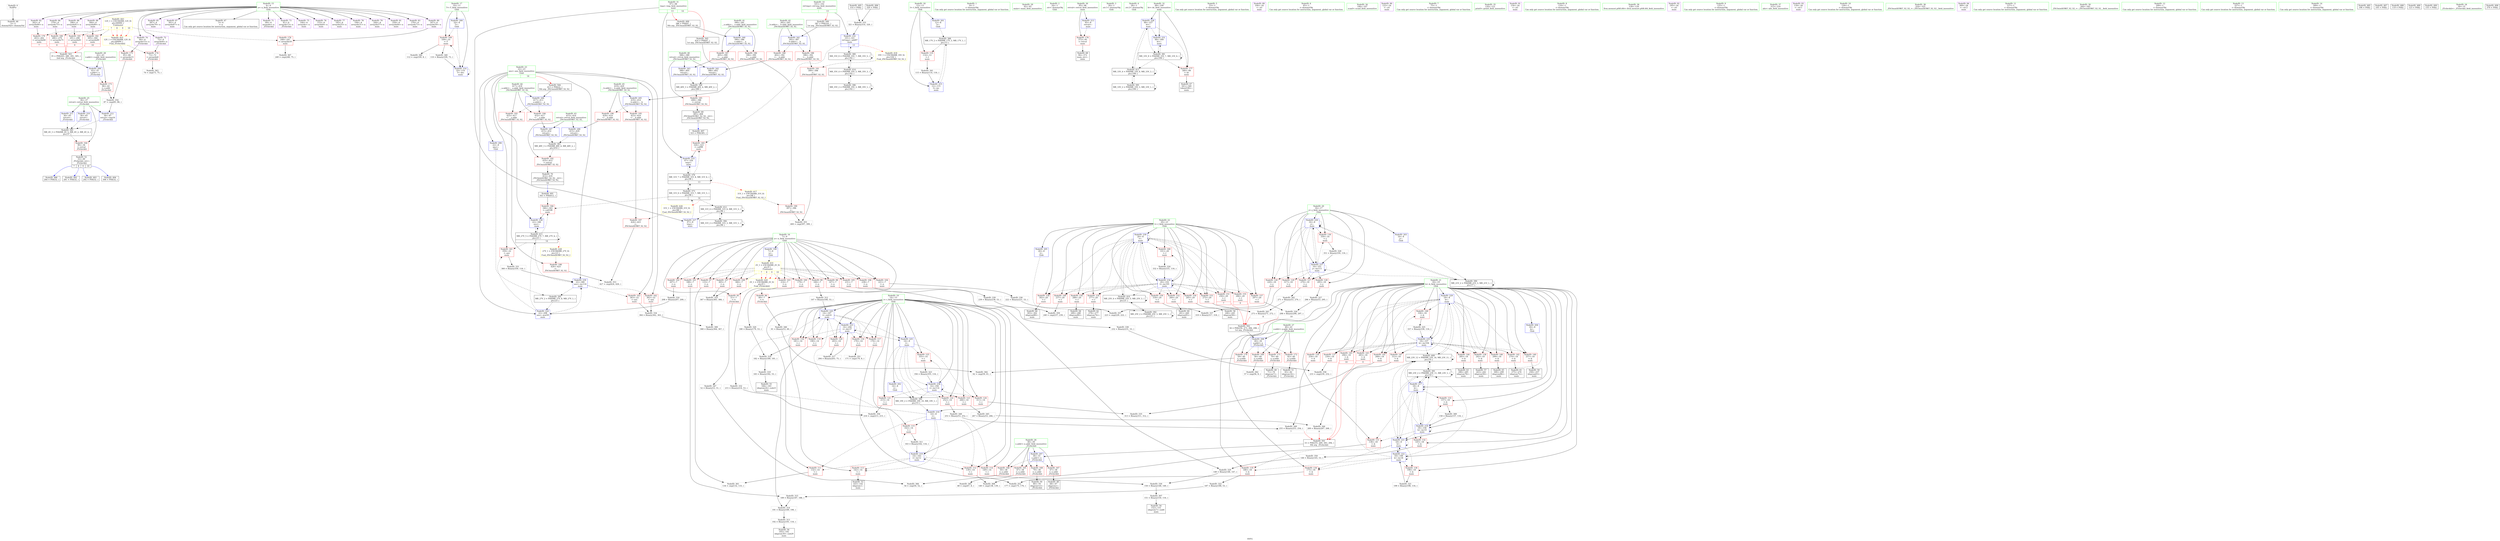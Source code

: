 digraph "SVFG" {
	label="SVFG";

	Node0x558de45adae0 [shape=record,color=grey,label="{NodeID: 0\nNullPtr}"];
	Node0x558de45adae0 -> Node0x558de45d9cd0[style=solid];
	Node0x558de4612e50 [shape=record,color=yellow,style=double,label="{NodeID: 443\n12V_1 = ENCHI(MR_12V_0)\npts\{60000 \}\nFun[main]|{|<s5>7|<s6>8|<s7>9|<s8>10}}"];
	Node0x558de4612e50 -> Node0x558de45e28c0[style=dashed];
	Node0x558de4612e50 -> Node0x558de45e2990[style=dashed];
	Node0x558de4612e50 -> Node0x558de45e2a60[style=dashed];
	Node0x558de4612e50 -> Node0x558de45e2b30[style=dashed];
	Node0x558de4612e50 -> Node0x558de45e2c00[style=dashed];
	Node0x558de4612e50:s5 -> Node0x558de4601ce0[style=dashed,color=red];
	Node0x558de4612e50:s6 -> Node0x558de4601ce0[style=dashed,color=red];
	Node0x558de4612e50:s7 -> Node0x558de4601ce0[style=dashed,color=red];
	Node0x558de4612e50:s8 -> Node0x558de4601ce0[style=dashed,color=red];
	Node0x558de45f06f0 [shape=record,color=grey,label="{NodeID: 360\n112 = cmp(109, 8, )\n}"];
	Node0x558de45dd790 [shape=record,color=red,label="{NodeID: 194\n432\<--417\n\<--__a.addr\n_ZSt3minIiERKT_S2_S2_\n}"];
	Node0x558de45dd790 -> Node0x558de45e8250[style=solid];
	Node0x558de45da2f0 [shape=record,color=red,label="{NodeID: 111\n132\<--14\n\<--i\nmain\n}"];
	Node0x558de45da2f0 -> Node0x558de45f0870[style=solid];
	Node0x558de45c6650 [shape=record,color=green,label="{NodeID: 28\n42\<--43\nv.addr\<--v.addr_field_insensitive\n_Z5checkiii\n}"];
	Node0x558de45c6650 -> Node0x558de45e24b0[style=solid];
	Node0x558de45c6650 -> Node0x558de45de510[style=solid];
	Node0x558de45e4c30 [shape=record,color=black,label="{NodeID: 388\nMR_17V_2 = PHI(MR_17V_3, MR_17V_1, )\npts\{13 \}\n}"];
	Node0x558de45e4c30 -> Node0x558de45da220[style=dashed];
	Node0x558de45e4c30 -> Node0x558de45de9f0[style=dashed];
	Node0x558de45defa0 [shape=record,color=blue,label="{NodeID: 222\n18\<--199\nk\<--inc34\nmain\n}"];
	Node0x558de45defa0 -> Node0x558de45e0500[style=dashed];
	Node0x558de45defa0 -> Node0x558de45e05d0[style=dashed];
	Node0x558de45defa0 -> Node0x558de45e06a0[style=dashed];
	Node0x558de45defa0 -> Node0x558de45deed0[style=dashed];
	Node0x558de45defa0 -> Node0x558de45defa0[style=dashed];
	Node0x558de45defa0 -> Node0x558de45e5310[style=dashed];
	Node0x558de45defa0 -> Node0x558de460e500[style=dashed];
	Node0x558de45e0910 [shape=record,color=red,label="{NodeID: 139\n254\<--18\n\<--k\nmain\n}"];
	Node0x558de45e0910 -> Node0x558de45ef670[style=solid];
	Node0x558de45db570 [shape=record,color=black,label="{NodeID: 56\n193\<--192\nidxprom30\<--sub29\nmain\n}"];
	Node0x558de462d630 [shape=record,color=black,label="{NodeID: 499\n386 = PHI(97, )\n0th arg _ZSt3maxIiERKT_S2_S2_ }"];
	Node0x558de462d630 -> Node0x558de45e7ca0[style=solid];
	Node0x558de45ede70 [shape=record,color=grey,label="{NodeID: 333\n321 = Binary(314, 320, )\n}"];
	Node0x558de45ede70 -> Node0x558de45e7620[style=solid];
	Node0x558de45e1fd0 [shape=record,color=red,label="{NodeID: 167\n67\<--38\n\<--x.addr\n_Z5checkiii\n}"];
	Node0x558de45e1fd0 -> Node0x558de45daef0[style=solid];
	Node0x558de45dcc30 [shape=record,color=purple,label="{NodeID: 84\n279\<--4\narrayidx75\<--a\nmain\n}"];
	Node0x558de45dcc30 -> Node0x558de45e2a60[style=solid];
	Node0x558de45c0260 [shape=record,color=green,label="{NodeID: 1\n8\<--1\n\<--dummyObj\nCan only get source location for instruction, argument, global var or function.}"];
	Node0x558de45f0870 [shape=record,color=grey,label="{NodeID: 361\n134 = cmp(132, 133, )\n}"];
	Node0x558de45dd860 [shape=record,color=red,label="{NodeID: 195\n423\<--419\n\<--__b.addr\n_ZSt3minIiERKT_S2_S2_\n}"];
	Node0x558de45dd860 -> Node0x558de45dda00[style=solid];
	Node0x558de45da3c0 [shape=record,color=red,label="{NodeID: 112\n139\<--14\n\<--i\nmain\n}"];
	Node0x558de45da3c0 -> Node0x558de45f12f0[style=solid];
	Node0x558de45c6720 [shape=record,color=green,label="{NodeID: 29\n92\<--93\nmain\<--main_field_insensitive\n}"];
	Node0x558de45e5130 [shape=record,color=black,label="{NodeID: 389\nMR_19V_2 = PHI(MR_19V_10, MR_19V_1, )\npts\{15 \}\n}"];
	Node0x558de45e5130 -> Node0x558de45deac0[style=dashed];
	Node0x558de45df070 [shape=record,color=blue,label="{NodeID: 223\n14\<--204\ni\<--dec37\nmain\n}"];
	Node0x558de45df070 -> Node0x558de45df6a0[style=dashed];
	Node0x558de45df070 -> Node0x558de45df730[style=dashed];
	Node0x558de45df070 -> Node0x558de45df800[style=dashed];
	Node0x558de45df070 -> Node0x558de45df8d0[style=dashed];
	Node0x558de45df070 -> Node0x558de45df9a0[style=dashed];
	Node0x558de45df070 -> Node0x558de45df070[style=dashed];
	Node0x558de45df070 -> Node0x558de45df210[style=dashed];
	Node0x558de45e09e0 [shape=record,color=red,label="{NodeID: 140\n257\<--18\n\<--k\nmain\n}"];
	Node0x558de45e09e0 -> Node0x558de45db7e0[style=solid];
	Node0x558de45db640 [shape=record,color=black,label="{NodeID: 57\n243\<--242\nidxprom56\<--\nmain\n}"];
	Node0x558de462d7a0 [shape=record,color=black,label="{NodeID: 500\n387 = PHI(101, )\n1st arg _ZSt3maxIiERKT_S2_S2_ }"];
	Node0x558de462d7a0 -> Node0x558de45e7d70[style=solid];
	Node0x558de4610f00 [shape=record,color=yellow,style=double,label="{NodeID: 417\n31V_1 = ENCHI(MR_31V_0)\npts\{98 \}\nFun[_ZSt3maxIiERKT_S2_S2_]}"];
	Node0x558de4610f00 -> Node0x558de45e3280[style=dashed];
	Node0x558de45edff0 [shape=record,color=grey,label="{NodeID: 334\n364 = Binary(362, 363, )\n}"];
	Node0x558de45edff0 -> Node0x558de45eb8f0[style=solid];
	Node0x558de45e20a0 [shape=record,color=red,label="{NodeID: 168\n79\<--38\n\<--x.addr\n_Z5checkiii\n}"];
	Node0x558de45e20a0 -> Node0x558de45db090[style=solid];
	Node0x558de45dcd00 [shape=record,color=purple,label="{NodeID: 85\n287\<--4\narrayidx79\<--a\nmain\n}"];
	Node0x558de45c3810 [shape=record,color=green,label="{NodeID: 2\n24\<--1\n.str\<--dummyObj\nGlob }"];
	Node0x558de45f09f0 [shape=record,color=grey,label="{NodeID: 362\n57 = cmp(56, 8, )\n}"];
	Node0x558de45dd930 [shape=record,color=red,label="{NodeID: 196\n429\<--419\n\<--__b.addr\n_ZSt3minIiERKT_S2_S2_\n}"];
	Node0x558de45dd930 -> Node0x558de45e8180[style=solid];
	Node0x558de45da490 [shape=record,color=red,label="{NodeID: 113\n142\<--14\n\<--i\nmain\n}"];
	Node0x558de45da490 -> Node0x558de45db300[style=solid];
	Node0x558de45c6820 [shape=record,color=green,label="{NodeID: 30\n95\<--96\nretval\<--retval_field_insensitive\nmain\n}"];
	Node0x558de45c6820 -> Node0x558de45e2720[style=solid];
	Node0x558de45c6820 -> Node0x558de45de850[style=solid];
	Node0x558de45e5220 [shape=record,color=black,label="{NodeID: 390\nMR_21V_2 = PHI(MR_21V_3, MR_21V_1, )\npts\{17 \}\n}"];
	Node0x558de45e5220 -> Node0x558de45df2e0[style=dashed];
	Node0x558de45e5220 -> Node0x558de45e5220[style=dashed];
	Node0x558de45eb770 [shape=record,color=grey,label="{NodeID: 307\n151 = Binary(150, 116, )\n}"];
	Node0x558de45eb770 -> Node0x558de45db3d0[style=solid];
	Node0x558de45df140 [shape=record,color=blue,label="{NodeID: 224\n22\<--208\nans\<--mul39\nmain\n}"];
	Node0x558de45df140 -> Node0x558de45e1af0[style=dashed];
	Node0x558de45df140 -> Node0x558de45e7bd0[style=dashed];
	Node0x558de45df140 -> Node0x558de460ef00[style=dashed];
	Node0x558de45e0ab0 [shape=record,color=red,label="{NodeID: 141\n268\<--18\n\<--k\nmain\n}"];
	Node0x558de45e0ab0 -> Node0x558de45eeef0[style=solid];
	Node0x558de45db710 [shape=record,color=black,label="{NodeID: 58\n246\<--245\nidxprom58\<--\nmain\n}"];
	Node0x558de462d8e0 [shape=record,color=black,label="{NodeID: 501\n33 = PHI(255, 269, 283, 294, )\n0th arg _Z5checkiii }"];
	Node0x558de462d8e0 -> Node0x558de45de370[style=solid];
	Node0x558de4610fe0 [shape=record,color=yellow,style=double,label="{NodeID: 418\n35V_1 = ENCHI(MR_35V_0)\npts\{102 \}\nFun[_ZSt3maxIiERKT_S2_S2_]}"];
	Node0x558de4610fe0 -> Node0x558de45e3350[style=dashed];
	Node0x558de45ee170 [shape=record,color=grey,label="{NodeID: 335\n313 = Binary(311, 312, )\n}"];
	Node0x558de45e2170 [shape=record,color=red,label="{NodeID: 169\n56\<--40\n\<--y.addr\n_Z5checkiii\n}"];
	Node0x558de45e2170 -> Node0x558de45f09f0[style=solid];
	Node0x558de45dcdd0 [shape=record,color=purple,label="{NodeID: 86\n290\<--4\narrayidx81\<--a\nmain\n}"];
	Node0x558de45dcdd0 -> Node0x558de45e2b30[style=solid];
	Node0x558de45c0750 [shape=record,color=green,label="{NodeID: 3\n26\<--1\n.str.1\<--dummyObj\nGlob }"];
	Node0x558de45f0b70 [shape=record,color=grey,label="{NodeID: 363\n74 = cmp(73, 75, )\n}"];
	Node0x558de45dda00 [shape=record,color=red,label="{NodeID: 197\n424\<--423\n\<--\n_ZSt3minIiERKT_S2_S2_\n}"];
	Node0x558de45dda00 -> Node0x558de45efc70[style=solid];
	Node0x558de45da560 [shape=record,color=red,label="{NodeID: 114\n149\<--14\n\<--i\nmain\n}"];
	Node0x558de45da560 -> Node0x558de45ed9f0[style=solid];
	Node0x558de45c68f0 [shape=record,color=green,label="{NodeID: 31\n97\<--98\ntmp\<--tmp_field_insensitive\nmain\n|{|<s2>13|<s3>14}}"];
	Node0x558de45c68f0 -> Node0x558de45df3b0[style=solid];
	Node0x558de45c68f0 -> Node0x558de45e76f0[style=solid];
	Node0x558de45c68f0:s2 -> Node0x558de462d630[style=solid,color=red];
	Node0x558de45c68f0:s3 -> Node0x558de462e1a0[style=solid,color=red];
	Node0x558de45e5310 [shape=record,color=black,label="{NodeID: 391\nMR_23V_2 = PHI(MR_23V_11, MR_23V_1, )\npts\{19 \}\n}"];
	Node0x558de45e5310 -> Node0x558de45deb90[style=dashed];
	Node0x558de45e5310 -> Node0x558de45deed0[style=dashed];
	Node0x558de45e5310 -> Node0x558de45e5310[style=dashed];
	Node0x558de45e5310 -> Node0x558de460e500[style=dashed];
	Node0x558de45eb8f0 [shape=record,color=grey,label="{NodeID: 308\n368 = Binary(364, 367, )\n}"];
	Node0x558de45df210 [shape=record,color=blue,label="{NodeID: 225\n14\<--8\ni\<--\nmain\n}"];
	Node0x558de45df210 -> Node0x558de45dfa70[style=dashed];
	Node0x558de45df210 -> Node0x558de45dfb40[style=dashed];
	Node0x558de45df210 -> Node0x558de45dfc10[style=dashed];
	Node0x558de45df210 -> Node0x558de45dfce0[style=dashed];
	Node0x558de45df210 -> Node0x558de45dfdb0[style=dashed];
	Node0x558de45df210 -> Node0x558de45e7b00[style=dashed];
	Node0x558de45df210 -> Node0x558de45e5130[style=dashed];
	Node0x558de45e0b80 [shape=record,color=red,label="{NodeID: 142\n274\<--18\n\<--k\nmain\n}"];
	Node0x558de45e0b80 -> Node0x558de45db980[style=solid];
	Node0x558de45db7e0 [shape=record,color=black,label="{NodeID: 59\n258\<--257\nidxprom63\<--\nmain\n}"];
	Node0x558de462dc90 [shape=record,color=black,label="{NodeID: 502\n34 = PHI(256, 273, 284, 298, )\n1st arg _Z5checkiii }"];
	Node0x558de462dc90 -> Node0x558de45de440[style=solid];
	Node0x558de45ee2f0 [shape=record,color=grey,label="{NodeID: 336\n222 = Binary(221, 53, )\n}"];
	Node0x558de45ee2f0 -> Node0x558de45f0270[style=solid];
	Node0x558de45e2240 [shape=record,color=red,label="{NodeID: 170\n59\<--40\n\<--y.addr\n_Z5checkiii\n}"];
	Node0x558de45e2240 -> Node0x558de45f0cf0[style=solid];
	Node0x558de45dcea0 [shape=record,color=purple,label="{NodeID: 87\n301\<--4\narrayidx87\<--a\nmain\n}"];
	Node0x558de45c07e0 [shape=record,color=green,label="{NodeID: 4\n28\<--1\n.str.2\<--dummyObj\nGlob }"];
	Node0x558de45f0cf0 [shape=record,color=grey,label="{NodeID: 364\n62 = cmp(59, 61, )\n}"];
	Node0x558de45ddad0 [shape=record,color=red,label="{NodeID: 198\n426\<--425\n\<--\n_ZSt3minIiERKT_S2_S2_\n}"];
	Node0x558de45ddad0 -> Node0x558de45efc70[style=solid];
	Node0x558de45df610 [shape=record,color=red,label="{NodeID: 115\n162\<--14\n\<--i\nmain\n}"];
	Node0x558de45df610 -> Node0x558de45ebd70[style=solid];
	Node0x558de45c69c0 [shape=record,color=green,label="{NodeID: 32\n99\<--100\nbt\<--bt_field_insensitive\nmain\n}"];
	Node0x558de45c69c0 -> Node0x558de45e27f0[style=solid];
	Node0x558de45c69c0 -> Node0x558de45df480[style=solid];
	Node0x558de45c69c0 -> Node0x558de45e7550[style=solid];
	Node0x558de4609030 [shape=record,color=black,label="{NodeID: 392\nMR_25V_2 = PHI(MR_25V_3, MR_25V_1, )\npts\{21 \}\n}"];
	Node0x558de4609030 -> Node0x558de4609030[style=dashed];
	Node0x558de4609030 -> Node0x558de460ea00[style=dashed];
	Node0x558de45eba70 [shape=record,color=grey,label="{NodeID: 309\n158 = Binary(157, 116, )\n}"];
	Node0x558de45eba70 -> Node0x558de45dec60[style=solid];
	Node0x558de45df2e0 [shape=record,color=blue,label="{NodeID: 226\n16\<--8\nj\<--\nmain\n}"];
	Node0x558de45df2e0 -> Node0x558de45dfe80[style=dashed];
	Node0x558de45df2e0 -> Node0x558de45dff50[style=dashed];
	Node0x558de45df2e0 -> Node0x558de45e0020[style=dashed];
	Node0x558de45df2e0 -> Node0x558de45e00f0[style=dashed];
	Node0x558de45df2e0 -> Node0x558de45e01c0[style=dashed];
	Node0x558de45df2e0 -> Node0x558de45df2e0[style=dashed];
	Node0x558de45df2e0 -> Node0x558de45e7a30[style=dashed];
	Node0x558de45df2e0 -> Node0x558de45e5220[style=dashed];
	Node0x558de45e0c50 [shape=record,color=red,label="{NodeID: 143\n283\<--18\n\<--k\nmain\n|{<s0>9}}"];
	Node0x558de45e0c50:s0 -> Node0x558de462d8e0[style=solid,color=red];
	Node0x558de45db8b0 [shape=record,color=black,label="{NodeID: 60\n261\<--260\nidxprom65\<--\nmain\n}"];
	Node0x558de462de90 [shape=record,color=black,label="{NodeID: 503\n35 = PHI(263, 280, 291, 305, )\n2nd arg _Z5checkiii }"];
	Node0x558de462de90 -> Node0x558de45de510[style=solid];
	Node0x558de46111a0 [shape=record,color=yellow,style=double,label="{NodeID: 420\n2V_1 = ENCHI(MR_2V_0)\npts\{9 \}\nFun[_Z5checkiii]}"];
	Node0x558de46111a0 -> Node0x558de45dd520[style=dashed];
	Node0x558de46111a0 -> Node0x558de45da6e0[style=dashed];
	Node0x558de45ee470 [shape=record,color=grey,label="{NodeID: 337\n319 = Binary(317, 318, )\n}"];
	Node0x558de45e2310 [shape=record,color=red,label="{NodeID: 171\n70\<--40\n\<--y.addr\n_Z5checkiii\n}"];
	Node0x558de45e2310 -> Node0x558de45dafc0[style=solid];
	Node0x558de45dcf70 [shape=record,color=purple,label="{NodeID: 88\n304\<--4\narrayidx89\<--a\nmain\n}"];
	Node0x558de45dcf70 -> Node0x558de45e2c00[style=solid];
	Node0x558de45c2ee0 [shape=record,color=green,label="{NodeID: 5\n53\<--1\n\<--dummyObj\nCan only get source location for instruction, argument, global var or function.}"];
	Node0x558de45f0e70 [shape=record,color=grey,label="{NodeID: 365\n48 = cmp(47, 8, )\n}"];
	Node0x558de45ddba0 [shape=record,color=blue,label="{NodeID: 199\n7\<--8\nn\<--\nGlob }"];
	Node0x558de45ddba0 -> Node0x558de4602250[style=dashed];
	Node0x558de45df6a0 [shape=record,color=red,label="{NodeID: 116\n170\<--14\n\<--i\nmain\n}"];
	Node0x558de45df6a0 -> Node0x558de45ef970[style=solid];
	Node0x558de45c6a90 [shape=record,color=green,label="{NodeID: 33\n101\<--102\nref.tmp\<--ref.tmp_field_insensitive\nmain\n|{|<s1>13}}"];
	Node0x558de45c6a90 -> Node0x558de45e7620[style=solid];
	Node0x558de45c6a90:s1 -> Node0x558de462d7a0[style=solid,color=red];
	Node0x558de4609500 [shape=record,color=black,label="{NodeID: 393\nMR_27V_2 = PHI(MR_27V_8, MR_27V_1, )\npts\{23 \}\n}"];
	Node0x558de4609500 -> Node0x558de45df140[style=dashed];
	Node0x558de45ebbf0 [shape=record,color=grey,label="{NodeID: 310\n367 = Binary(365, 366, )\n}"];
	Node0x558de45ebbf0 -> Node0x558de45eb8f0[style=solid];
	Node0x558de45df3b0 [shape=record,color=blue,label="{NodeID: 227\n97\<--8\ntmp\<--\nmain\n}"];
	Node0x558de45df3b0 -> Node0x558de4600d00[style=dashed];
	Node0x558de45e0d20 [shape=record,color=red,label="{NodeID: 144\n285\<--18\n\<--k\nmain\n}"];
	Node0x558de45e0d20 -> Node0x558de45dbb20[style=solid];
	Node0x558de45db980 [shape=record,color=black,label="{NodeID: 61\n275\<--274\nidxprom72\<--\nmain\n}"];
	Node0x558de462e090 [shape=record,color=black,label="{NodeID: 504\n413 = PHI(22, )\n0th arg _ZSt3minIiERKT_S2_S2_ }"];
	Node0x558de462e090 -> Node0x558de45e7fe0[style=solid];
	Node0x558de45ee5f0 [shape=record,color=grey,label="{NodeID: 338\n232 = Binary(231, 53, )\n}"];
	Node0x558de45ee5f0 -> Node0x558de45f03f0[style=solid];
	Node0x558de45e23e0 [shape=record,color=red,label="{NodeID: 172\n82\<--40\n\<--y.addr\n_Z5checkiii\n}"];
	Node0x558de45e23e0 -> Node0x558de45db160[style=solid];
	Node0x558de45dd040 [shape=record,color=purple,label="{NodeID: 89\n104\<--24\n\<--.str\nmain\n}"];
	Node0x558de45c2f70 [shape=record,color=green,label="{NodeID: 6\n65\<--1\n\<--dummyObj\nCan only get source location for instruction, argument, global var or function.}"];
	Node0x558de45f0ff0 [shape=record,color=grey,label="{NodeID: 366\n54 = cmp(50, 52, )\n}"];
	Node0x558de45ddc70 [shape=record,color=blue,label="{NodeID: 200\n10\<--8\nT\<--\nGlob }"];
	Node0x558de45ddc70 -> Node0x558de45da150[style=dashed];
	Node0x558de45ddc70 -> Node0x558de45de920[style=dashed];
	Node0x558de45df730 [shape=record,color=red,label="{NodeID: 117\n176\<--14\n\<--i\nmain\n}"];
	Node0x558de45df730 -> Node0x558de45efaf0[style=solid];
	Node0x558de45c6b60 [shape=record,color=green,label="{NodeID: 34\n106\<--107\nscanf\<--scanf_field_insensitive\n}"];
	Node0x558de4609a00 [shape=record,color=black,label="{NodeID: 394\nMR_31V_2 = PHI(MR_31V_3, MR_31V_1, )\npts\{98 \}\n}"];
	Node0x558de4609a00 -> Node0x558de4609a00[style=dashed];
	Node0x558de4609a00 -> Node0x558de460f400[style=dashed];
	Node0x558de45ebd70 [shape=record,color=grey,label="{NodeID: 311\n163 = Binary(162, 116, )\n}"];
	Node0x558de45ebd70 -> Node0x558de45ded30[style=solid];
	Node0x558de45df480 [shape=record,color=blue,label="{NodeID: 228\n99\<--227\nbt\<--\nmain\n}"];
	Node0x558de45df480 -> Node0x558de45e27f0[style=dashed];
	Node0x558de45df480 -> Node0x558de45e7550[style=dashed];
	Node0x558de45df480 -> Node0x558de4603900[style=dashed];
	Node0x558de45df480 -> Node0x558de460f900[style=dashed];
	Node0x558de45e0df0 [shape=record,color=red,label="{NodeID: 145\n294\<--18\n\<--k\nmain\n|{<s0>10}}"];
	Node0x558de45e0df0:s0 -> Node0x558de462d8e0[style=solid,color=red];
	Node0x558de45dba50 [shape=record,color=black,label="{NodeID: 62\n278\<--277\nidxprom74\<--\nmain\n}"];
	Node0x558de462e1a0 [shape=record,color=black,label="{NodeID: 505\n414 = PHI(97, )\n1st arg _ZSt3minIiERKT_S2_S2_ }"];
	Node0x558de462e1a0 -> Node0x558de45e80b0[style=solid];
	Node0x558de45ee770 [shape=record,color=grey,label="{NodeID: 339\n239 = Binary(238, 53, )\n}"];
	Node0x558de45ee770 -> Node0x558de45f0570[style=solid];
	Node0x558de45e24b0 [shape=record,color=red,label="{NodeID: 173\n86\<--42\n\<--v.addr\n_Z5checkiii\n}"];
	Node0x558de45e24b0 -> Node0x558de45efdf0[style=solid];
	Node0x558de45dd110 [shape=record,color=purple,label="{NodeID: 90\n122\<--24\n\<--.str\nmain\n}"];
	Node0x558de45c53d0 [shape=record,color=green,label="{NodeID: 7\n75\<--1\n\<--dummyObj\nCan only get source location for instruction, argument, global var or function.}"];
	Node0x558de45f1170 [shape=record,color=grey,label="{NodeID: 367\n249 = cmp(248, 75, )\n}"];
	Node0x558de45ddd70 [shape=record,color=blue,label="{NodeID: 201\n12\<--8\nI\<--\nGlob }"];
	Node0x558de45ddd70 -> Node0x558de45e4c30[style=dashed];
	Node0x558de45df800 [shape=record,color=red,label="{NodeID: 118\n181\<--14\n\<--i\nmain\n}"];
	Node0x558de45df800 -> Node0x558de45ec7f0[style=solid];
	Node0x558de45c6c60 [shape=record,color=green,label="{NodeID: 35\n120\<--121\nprintf\<--printf_field_insensitive\n}"];
	Node0x558de4609f00 [shape=record,color=black,label="{NodeID: 395\nMR_33V_2 = PHI(MR_33V_3, MR_33V_1, )\npts\{100 \}\n}"];
	Node0x558de4609f00 -> Node0x558de4609f00[style=dashed];
	Node0x558de4609f00 -> Node0x558de460f900[style=dashed];
	Node0x558de45ebef0 [shape=record,color=grey,label="{NodeID: 312\n167 = Binary(166, 53, )\n}"];
	Node0x558de45ebef0 -> Node0x558de45dee00[style=solid];
	Node0x558de45df550 [shape=record,color=blue,label="{NodeID: 229\n18\<--8\nk\<--\nmain\n}"];
	Node0x558de45df550 -> Node0x558de45e0770[style=dashed];
	Node0x558de45df550 -> Node0x558de45e0840[style=dashed];
	Node0x558de45df550 -> Node0x558de45e0910[style=dashed];
	Node0x558de45df550 -> Node0x558de45e09e0[style=dashed];
	Node0x558de45df550 -> Node0x558de45e0ab0[style=dashed];
	Node0x558de45df550 -> Node0x558de45e0b80[style=dashed];
	Node0x558de45df550 -> Node0x558de45e0c50[style=dashed];
	Node0x558de45df550 -> Node0x558de45e0d20[style=dashed];
	Node0x558de45df550 -> Node0x558de45e0df0[style=dashed];
	Node0x558de45df550 -> Node0x558de45e0ec0[style=dashed];
	Node0x558de45df550 -> Node0x558de45e0f90[style=dashed];
	Node0x558de45df550 -> Node0x558de45e1060[style=dashed];
	Node0x558de45df550 -> Node0x558de45e7890[style=dashed];
	Node0x558de45df550 -> Node0x558de460e500[style=dashed];
	Node0x558de45e0ec0 [shape=record,color=red,label="{NodeID: 146\n299\<--18\n\<--k\nmain\n}"];
	Node0x558de45e0ec0 -> Node0x558de45dbcc0[style=solid];
	Node0x558de45dbb20 [shape=record,color=black,label="{NodeID: 63\n286\<--285\nidxprom78\<--\nmain\n}"];
	Node0x558de45ee8f0 [shape=record,color=grey,label="{NodeID: 340\n110 = Binary(109, 75, )\n}"];
	Node0x558de45ee8f0 -> Node0x558de45de920[style=solid];
	Node0x558de45e2580 [shape=record,color=red,label="{NodeID: 174\n73\<--72\n\<--arrayidx8\n_Z5checkiii\n}"];
	Node0x558de45e2580 -> Node0x558de45f0b70[style=solid];
	Node0x558de45dd1e0 [shape=record,color=purple,label="{NodeID: 91\n154\<--24\n\<--.str\nmain\n}"];
	Node0x558de45c5460 [shape=record,color=green,label="{NodeID: 8\n116\<--1\n\<--dummyObj\nCan only get source location for instruction, argument, global var or function.}"];
	Node0x558de45f12f0 [shape=record,color=grey,label="{NodeID: 368\n140 = cmp(138, 139, )\n}"];
	Node0x558de45dde70 [shape=record,color=blue,label="{NodeID: 202\n14\<--8\ni\<--\nGlob }"];
	Node0x558de45dde70 -> Node0x558de45e5130[style=dashed];
	Node0x558de45df8d0 [shape=record,color=red,label="{NodeID: 119\n190\<--14\n\<--i\nmain\n}"];
	Node0x558de45df8d0 -> Node0x558de45ec1f0[style=solid];
	Node0x558de45c6d60 [shape=record,color=green,label="{NodeID: 36\n128\<--129\nllvm.memset.p0i8.i64\<--llvm.memset.p0i8.i64_field_insensitive\n}"];
	Node0x558de460a400 [shape=record,color=black,label="{NodeID: 396\nMR_35V_2 = PHI(MR_35V_3, MR_35V_1, )\npts\{102 \}\n}"];
	Node0x558de460a400 -> Node0x558de460a400[style=dashed];
	Node0x558de460a400 -> Node0x558de460fe00[style=dashed];
	Node0x558de45ec070 [shape=record,color=grey,label="{NodeID: 313\n192 = Binary(191, 116, )\n}"];
	Node0x558de45ec070 -> Node0x558de45db570[style=solid];
	Node0x558de45e7480 [shape=record,color=blue,label="{NodeID: 230\n20\<--8\nl\<--\nmain\n}"];
	Node0x558de45e7480 -> Node0x558de45e1130[style=dashed];
	Node0x558de45e7480 -> Node0x558de45e1200[style=dashed];
	Node0x558de45e7480 -> Node0x558de45e12d0[style=dashed];
	Node0x558de45e7480 -> Node0x558de45e13a0[style=dashed];
	Node0x558de45e7480 -> Node0x558de45e1470[style=dashed];
	Node0x558de45e7480 -> Node0x558de45e1540[style=dashed];
	Node0x558de45e7480 -> Node0x558de45e1610[style=dashed];
	Node0x558de45e7480 -> Node0x558de45e16e0[style=dashed];
	Node0x558de45e7480 -> Node0x558de45e17b0[style=dashed];
	Node0x558de45e7480 -> Node0x558de45e1880[style=dashed];
	Node0x558de45e7480 -> Node0x558de45e1950[style=dashed];
	Node0x558de45e7480 -> Node0x558de45e1a20[style=dashed];
	Node0x558de45e7480 -> Node0x558de45e7480[style=dashed];
	Node0x558de45e7480 -> Node0x558de45e77c0[style=dashed];
	Node0x558de45e7480 -> Node0x558de460ea00[style=dashed];
	Node0x558de45e0f90 [shape=record,color=red,label="{NodeID: 147\n312\<--18\n\<--k\nmain\n}"];
	Node0x558de45e0f90 -> Node0x558de45ee170[style=solid];
	Node0x558de45dbbf0 [shape=record,color=black,label="{NodeID: 64\n289\<--288\nidxprom80\<--\nmain\n}"];
	Node0x558de45eea70 [shape=record,color=grey,label="{NodeID: 341\n115 = Binary(114, 116, )\n}"];
	Node0x558de45eea70 -> Node0x558de45de9f0[style=solid];
	Node0x558de45e2650 [shape=record,color=red,label="{NodeID: 175\n85\<--84\n\<--arrayidx15\n_Z5checkiii\n}"];
	Node0x558de45e2650 -> Node0x558de45efdf0[style=solid];
	Node0x558de45dd2b0 [shape=record,color=purple,label="{NodeID: 92\n195\<--24\n\<--.str\nmain\n}"];
	Node0x558de45c5520 [shape=record,color=green,label="{NodeID: 9\n125\<--1\n\<--dummyObj\nCan only get source location for instruction, argument, global var or function.}"];
	Node0x558de45ddf70 [shape=record,color=blue,label="{NodeID: 203\n16\<--8\nj\<--\nGlob }"];
	Node0x558de45ddf70 -> Node0x558de45e5220[style=dashed];
	Node0x558de45df9a0 [shape=record,color=red,label="{NodeID: 120\n203\<--14\n\<--i\nmain\n}"];
	Node0x558de45df9a0 -> Node0x558de45ec670[style=solid];
	Node0x558de45c6e60 [shape=record,color=green,label="{NodeID: 37\n315\<--316\nabs\<--abs_field_insensitive\n}"];
	Node0x558de45ec1f0 [shape=record,color=grey,label="{NodeID: 314\n191 = Binary(189, 190, )\n}"];
	Node0x558de45ec1f0 -> Node0x558de45ec070[style=solid];
	Node0x558de45e7550 [shape=record,color=blue,label="{NodeID: 231\n99\<--309\nbt\<--\nmain\n}"];
	Node0x558de45e7550 -> Node0x558de4603900[style=dashed];
	Node0x558de45e1060 [shape=record,color=red,label="{NodeID: 148\n336\<--18\n\<--k\nmain\n}"];
	Node0x558de45e1060 -> Node0x558de45ed270[style=solid];
	Node0x558de45dbcc0 [shape=record,color=black,label="{NodeID: 65\n300\<--299\nidxprom86\<--\nmain\n}"];
	Node0x558de4601ce0 [shape=record,color=yellow,style=double,label="{NodeID: 425\n12V_1 = ENCHI(MR_12V_0)\npts\{60000 \}\nFun[_Z5checkiii]}"];
	Node0x558de4601ce0 -> Node0x558de45e2580[style=dashed];
	Node0x558de4601ce0 -> Node0x558de45e2650[style=dashed];
	Node0x558de45eebf0 [shape=record,color=grey,label="{NodeID: 342\n271 = Binary(53, 270, )\n}"];
	Node0x558de45eebf0 -> Node0x558de45eed70[style=solid];
	Node0x558de45e2720 [shape=record,color=red,label="{NodeID: 176\n372\<--95\n\<--retval\nmain\n}"];
	Node0x558de45e2720 -> Node0x558de45dbf30[style=solid];
	Node0x558de45dd380 [shape=record,color=purple,label="{NodeID: 93\n118\<--26\n\<--.str.1\nmain\n}"];
	Node0x558de45c55e0 [shape=record,color=green,label="{NodeID: 10\n126\<--1\n\<--dummyObj\nCan only get source location for instruction, argument, global var or function.}"];
	Node0x558de45de070 [shape=record,color=blue,label="{NodeID: 204\n18\<--8\nk\<--\nGlob }"];
	Node0x558de45de070 -> Node0x558de45e5310[style=dashed];
	Node0x558de45dfa70 [shape=record,color=red,label="{NodeID: 121\n213\<--14\n\<--i\nmain\n}"];
	Node0x558de45dfa70 -> Node0x558de45f00f0[style=solid];
	Node0x558de45d96a0 [shape=record,color=green,label="{NodeID: 38\n324\<--325\n_ZSt3maxIiERKT_S2_S2_\<--_ZSt3maxIiERKT_S2_S2__field_insensitive\n}"];
	Node0x558de45ec370 [shape=record,color=grey,label="{NodeID: 315\n189 = Binary(187, 188, )\n}"];
	Node0x558de45ec370 -> Node0x558de45ec1f0[style=solid];
	Node0x558de45e7620 [shape=record,color=blue,label="{NodeID: 232\n101\<--321\nref.tmp\<--add97\nmain\n|{|<s2>13}}"];
	Node0x558de45e7620 -> Node0x558de45e2cd0[style=dashed];
	Node0x558de45e7620 -> Node0x558de4603400[style=dashed];
	Node0x558de45e7620:s2 -> Node0x558de4610fe0[style=dashed,color=red];
	Node0x558de45e1130 [shape=record,color=red,label="{NodeID: 149\n237\<--20\n\<--l\nmain\n}"];
	Node0x558de45e1130 -> Node0x558de45f0570[style=solid];
	Node0x558de45dbd90 [shape=record,color=black,label="{NodeID: 66\n303\<--302\nidxprom88\<--\nmain\n}"];
	Node0x558de4601dc0 [shape=record,color=yellow,style=double,label="{NodeID: 426\n31V_1 = ENCHI(MR_31V_0)\npts\{98 \}\nFun[_ZSt3minIiERKT_S2_S2_]}"];
	Node0x558de4601dc0 -> Node0x558de45dda00[style=dashed];
	Node0x558de45eed70 [shape=record,color=grey,label="{NodeID: 343\n273 = Binary(271, 272, )\n|{<s0>8}}"];
	Node0x558de45eed70:s0 -> Node0x558de462dc90[style=solid,color=red];
	Node0x558de45e27f0 [shape=record,color=red,label="{NodeID: 177\n340\<--99\n\<--bt\nmain\n}"];
	Node0x558de45e27f0 -> Node0x558de45dbe60[style=solid];
	Node0x558de45dd450 [shape=record,color=purple,label="{NodeID: 94\n369\<--28\n\<--.str.2\nmain\n}"];
	Node0x558de45c56a0 [shape=record,color=green,label="{NodeID: 11\n127\<--1\n\<--dummyObj\nCan only get source location for instruction, argument, global var or function.}"];
	Node0x558de45de170 [shape=record,color=blue,label="{NodeID: 205\n20\<--8\nl\<--\nGlob }"];
	Node0x558de45de170 -> Node0x558de4609030[style=dashed];
	Node0x558de45dfb40 [shape=record,color=red,label="{NodeID: 122\n252\<--14\n\<--i\nmain\n}"];
	Node0x558de45dfb40 -> Node0x558de45ef4f0[style=solid];
	Node0x558de45d9730 [shape=record,color=green,label="{NodeID: 39\n344\<--345\n_ZSt3minIiERKT_S2_S2_\<--_ZSt3minIiERKT_S2_S2__field_insensitive\n}"];
	Node0x558de460b300 [shape=record,color=black,label="{NodeID: 399\nMR_40V_3 = PHI(MR_40V_4, MR_40V_2, )\npts\{389 \}\n}"];
	Node0x558de460b300 -> Node0x558de45e2e70[style=dashed];
	Node0x558de45ec4f0 [shape=record,color=grey,label="{NodeID: 316\n208 = Binary(207, 209, )\n}"];
	Node0x558de45ec4f0 -> Node0x558de45df140[style=solid];
	Node0x558de45e76f0 [shape=record,color=blue,label="{NodeID: 233\n97\<--326\ntmp\<--\nmain\n}"];
	Node0x558de45e76f0 -> Node0x558de4602f00[style=dashed];
	Node0x558de45e1200 [shape=record,color=red,label="{NodeID: 150\n245\<--20\n\<--l\nmain\n}"];
	Node0x558de45e1200 -> Node0x558de45db710[style=solid];
	Node0x558de45dbe60 [shape=record,color=black,label="{NodeID: 67\n341\<--340\ntobool106\<--\nmain\n}"];
	Node0x558de45eeef0 [shape=record,color=grey,label="{NodeID: 344\n269 = Binary(267, 268, )\n|{<s0>8}}"];
	Node0x558de45eeef0:s0 -> Node0x558de462d8e0[style=solid,color=red];
	Node0x558de45e28c0 [shape=record,color=red,label="{NodeID: 178\n248\<--247\n\<--arrayidx59\nmain\n}"];
	Node0x558de45e28c0 -> Node0x558de45f1170[style=solid];
	Node0x558de45dd520 [shape=record,color=red,label="{NodeID: 95\n51\<--7\n\<--n\n_Z5checkiii\n}"];
	Node0x558de45dd520 -> Node0x558de45ef370[style=solid];
	Node0x558de45c5760 [shape=record,color=green,label="{NodeID: 12\n209\<--1\n\<--dummyObj\nCan only get source location for instruction, argument, global var or function.}"];
	Node0x558de45de270 [shape=record,color=blue,label="{NodeID: 206\n22\<--8\nans\<--\nGlob }"];
	Node0x558de45de270 -> Node0x558de4609500[style=dashed];
	Node0x558de45dfc10 [shape=record,color=red,label="{NodeID: 123\n266\<--14\n\<--i\nmain\n}"];
	Node0x558de45dfc10 -> Node0x558de45ef070[style=solid];
	Node0x558de45d97f0 [shape=record,color=green,label="{NodeID: 40\n388\<--389\nretval\<--retval_field_insensitive\n_ZSt3maxIiERKT_S2_S2_\n}"];
	Node0x558de45d97f0 -> Node0x558de45e2e70[style=solid];
	Node0x558de45d97f0 -> Node0x558de45e7e40[style=solid];
	Node0x558de45d97f0 -> Node0x558de45e7f10[style=solid];
	Node0x558de45ec670 [shape=record,color=grey,label="{NodeID: 317\n204 = Binary(203, 75, )\n}"];
	Node0x558de45ec670 -> Node0x558de45df070[style=solid];
	Node0x558de45e77c0 [shape=record,color=blue,label="{NodeID: 234\n20\<--332\nl\<--inc101\nmain\n}"];
	Node0x558de45e77c0 -> Node0x558de45e1130[style=dashed];
	Node0x558de45e77c0 -> Node0x558de45e1200[style=dashed];
	Node0x558de45e77c0 -> Node0x558de45e12d0[style=dashed];
	Node0x558de45e77c0 -> Node0x558de45e13a0[style=dashed];
	Node0x558de45e77c0 -> Node0x558de45e1470[style=dashed];
	Node0x558de45e77c0 -> Node0x558de45e1540[style=dashed];
	Node0x558de45e77c0 -> Node0x558de45e1610[style=dashed];
	Node0x558de45e77c0 -> Node0x558de45e16e0[style=dashed];
	Node0x558de45e77c0 -> Node0x558de45e17b0[style=dashed];
	Node0x558de45e77c0 -> Node0x558de45e1880[style=dashed];
	Node0x558de45e77c0 -> Node0x558de45e1950[style=dashed];
	Node0x558de45e77c0 -> Node0x558de45e1a20[style=dashed];
	Node0x558de45e77c0 -> Node0x558de45e7480[style=dashed];
	Node0x558de45e77c0 -> Node0x558de45e77c0[style=dashed];
	Node0x558de45e77c0 -> Node0x558de460ea00[style=dashed];
	Node0x558de45e12d0 [shape=record,color=red,label="{NodeID: 151\n256\<--20\n\<--l\nmain\n|{<s0>7}}"];
	Node0x558de45e12d0:s0 -> Node0x558de462dc90[style=solid,color=red];
	Node0x558de45dbf30 [shape=record,color=black,label="{NodeID: 68\n94\<--372\nmain_ret\<--\nmain\n}"];
	Node0x558de4601fb0 [shape=record,color=yellow,style=double,label="{NodeID: 428\n27V_1 = ENCHI(MR_27V_0)\npts\{23 \}\nFun[_ZSt3minIiERKT_S2_S2_]}"];
	Node0x558de4601fb0 -> Node0x558de45ddad0[style=dashed];
	Node0x558de45ef070 [shape=record,color=grey,label="{NodeID: 345\n267 = Binary(53, 266, )\n}"];
	Node0x558de45ef070 -> Node0x558de45eeef0[style=solid];
	Node0x558de45e2990 [shape=record,color=red,label="{NodeID: 179\n263\<--262\n\<--arrayidx66\nmain\n|{<s0>7}}"];
	Node0x558de45e2990:s0 -> Node0x558de462de90[style=solid,color=red];
	Node0x558de45da6e0 [shape=record,color=red,label="{NodeID: 96\n60\<--7\n\<--n\n_Z5checkiii\n}"];
	Node0x558de45da6e0 -> Node0x558de45ef1f0[style=solid];
	Node0x558de45c5820 [shape=record,color=green,label="{NodeID: 13\n227\<--1\n\<--dummyObj\nCan only get source location for instruction, argument, global var or function.}"];
	Node0x558de4600d00 [shape=record,color=black,label="{NodeID: 373\nMR_31V_6 = PHI(MR_31V_7, MR_31V_5, )\npts\{98 \}\n|{|<s3>14}}"];
	Node0x558de4600d00 -> Node0x558de45e2da0[style=dashed];
	Node0x558de4600d00 -> Node0x558de4602f00[style=dashed];
	Node0x558de4600d00 -> Node0x558de460f400[style=dashed];
	Node0x558de4600d00:s3 -> Node0x558de4601dc0[style=dashed,color=red];
	Node0x558de45de370 [shape=record,color=blue,label="{NodeID: 207\n38\<--33\nx.addr\<--x\n_Z5checkiii\n}"];
	Node0x558de45de370 -> Node0x558de45e1e30[style=dashed];
	Node0x558de45de370 -> Node0x558de45e1f00[style=dashed];
	Node0x558de45de370 -> Node0x558de45e1fd0[style=dashed];
	Node0x558de45de370 -> Node0x558de45e20a0[style=dashed];
	Node0x558de45dfce0 [shape=record,color=red,label="{NodeID: 124\n311\<--14\n\<--i\nmain\n}"];
	Node0x558de45dfce0 -> Node0x558de45ee170[style=solid];
	Node0x558de45d98c0 [shape=record,color=green,label="{NodeID: 41\n390\<--391\n__a.addr\<--__a.addr_field_insensitive\n_ZSt3maxIiERKT_S2_S2_\n}"];
	Node0x558de45d98c0 -> Node0x558de45e2f40[style=solid];
	Node0x558de45d98c0 -> Node0x558de45e3010[style=solid];
	Node0x558de45d98c0 -> Node0x558de45e7ca0[style=solid];
	Node0x558de45ec7f0 [shape=record,color=grey,label="{NodeID: 318\n182 = Binary(180, 181, )\n}"];
	Node0x558de45ec7f0 -> Node0x558de45ec970[style=solid];
	Node0x558de45e7890 [shape=record,color=blue,label="{NodeID: 235\n18\<--337\nk\<--inc104\nmain\n}"];
	Node0x558de45e7890 -> Node0x558de45e0770[style=dashed];
	Node0x558de45e7890 -> Node0x558de45e0840[style=dashed];
	Node0x558de45e7890 -> Node0x558de45e0910[style=dashed];
	Node0x558de45e7890 -> Node0x558de45e09e0[style=dashed];
	Node0x558de45e7890 -> Node0x558de45e0ab0[style=dashed];
	Node0x558de45e7890 -> Node0x558de45e0b80[style=dashed];
	Node0x558de45e7890 -> Node0x558de45e0c50[style=dashed];
	Node0x558de45e7890 -> Node0x558de45e0d20[style=dashed];
	Node0x558de45e7890 -> Node0x558de45e0df0[style=dashed];
	Node0x558de45e7890 -> Node0x558de45e0ec0[style=dashed];
	Node0x558de45e7890 -> Node0x558de45e0f90[style=dashed];
	Node0x558de45e7890 -> Node0x558de45e1060[style=dashed];
	Node0x558de45e7890 -> Node0x558de45e7890[style=dashed];
	Node0x558de45e7890 -> Node0x558de460e500[style=dashed];
	Node0x558de45e13a0 [shape=record,color=red,label="{NodeID: 152\n260\<--20\n\<--l\nmain\n}"];
	Node0x558de45e13a0 -> Node0x558de45db8b0[style=solid];
	Node0x558de45dc000 [shape=record,color=black,label="{NodeID: 69\n385\<--408\n_ZSt3maxIiERKT_S2_S2__ret\<--\n_ZSt3maxIiERKT_S2_S2_\n|{<s0>13}}"];
	Node0x558de45dc000:s0 -> Node0x558de462d390[style=solid,color=blue];
	Node0x558de45ef1f0 [shape=record,color=grey,label="{NodeID: 346\n61 = Binary(53, 60, )\n}"];
	Node0x558de45ef1f0 -> Node0x558de45f0cf0[style=solid];
	Node0x558de45e2a60 [shape=record,color=red,label="{NodeID: 180\n280\<--279\n\<--arrayidx75\nmain\n|{<s0>8}}"];
	Node0x558de45e2a60:s0 -> Node0x558de462de90[style=solid,color=red];
	Node0x558de45da7b0 [shape=record,color=red,label="{NodeID: 97\n133\<--7\n\<--n\nmain\n}"];
	Node0x558de45da7b0 -> Node0x558de45f0870[style=solid];
	Node0x558de45c58e0 [shape=record,color=green,label="{NodeID: 14\n309\<--1\n\<--dummyObj\nCan only get source location for instruction, argument, global var or function.}"];
	Node0x558de45de440 [shape=record,color=blue,label="{NodeID: 208\n40\<--34\ny.addr\<--y\n_Z5checkiii\n}"];
	Node0x558de45de440 -> Node0x558de45e2170[style=dashed];
	Node0x558de45de440 -> Node0x558de45e2240[style=dashed];
	Node0x558de45de440 -> Node0x558de45e2310[style=dashed];
	Node0x558de45de440 -> Node0x558de45e23e0[style=dashed];
	Node0x558de45dfdb0 [shape=record,color=red,label="{NodeID: 125\n355\<--14\n\<--i\nmain\n}"];
	Node0x558de45dfdb0 -> Node0x558de45ecf70[style=solid];
	Node0x558de45d9990 [shape=record,color=green,label="{NodeID: 42\n392\<--393\n__b.addr\<--__b.addr_field_insensitive\n_ZSt3maxIiERKT_S2_S2_\n}"];
	Node0x558de45d9990 -> Node0x558de45e30e0[style=solid];
	Node0x558de45d9990 -> Node0x558de45e31b0[style=solid];
	Node0x558de45d9990 -> Node0x558de45e7d70[style=solid];
	Node0x558de462c640 [shape=record,color=black,label="{NodeID: 485\n196 = PHI()\n}"];
	Node0x558de45ec970 [shape=record,color=grey,label="{NodeID: 319\n183 = Binary(182, 53, )\n}"];
	Node0x558de45ec970 -> Node0x558de45db4a0[style=solid];
	Node0x558de45e7960 [shape=record,color=blue,label="{NodeID: 236\n22\<--346\nans\<--\nmain\n}"];
	Node0x558de45e7960 -> Node0x558de460ef00[style=dashed];
	Node0x558de45e1470 [shape=record,color=red,label="{NodeID: 153\n272\<--20\n\<--l\nmain\n}"];
	Node0x558de45e1470 -> Node0x558de45eed70[style=solid];
	Node0x558de45dc0d0 [shape=record,color=black,label="{NodeID: 70\n412\<--435\n_ZSt3minIiERKT_S2_S2__ret\<--\n_ZSt3minIiERKT_S2_S2_\n|{<s0>14}}"];
	Node0x558de45dc0d0:s0 -> Node0x558de462cc40[style=solid,color=blue];
	Node0x558de45ef370 [shape=record,color=grey,label="{NodeID: 347\n52 = Binary(53, 51, )\n}"];
	Node0x558de45ef370 -> Node0x558de45f0ff0[style=solid];
	Node0x558de45e2b30 [shape=record,color=red,label="{NodeID: 181\n291\<--290\n\<--arrayidx81\nmain\n|{<s0>9}}"];
	Node0x558de45e2b30:s0 -> Node0x558de462de90[style=solid,color=red];
	Node0x558de45da880 [shape=record,color=red,label="{NodeID: 98\n147\<--7\n\<--n\nmain\n}"];
	Node0x558de45da880 -> Node0x558de45ed870[style=solid];
	Node0x558de45c59e0 [shape=record,color=green,label="{NodeID: 15\n4\<--6\na\<--a_field_insensitive\nGlob }"];
	Node0x558de45c59e0 -> Node0x558de45d9dd0[style=solid];
	Node0x558de45c59e0 -> Node0x558de45dc1a0[style=solid];
	Node0x558de45c59e0 -> Node0x558de45dc270[style=solid];
	Node0x558de45c59e0 -> Node0x558de45dc340[style=solid];
	Node0x558de45c59e0 -> Node0x558de45dc410[style=solid];
	Node0x558de45c59e0 -> Node0x558de45dc4e0[style=solid];
	Node0x558de45c59e0 -> Node0x558de45dc5b0[style=solid];
	Node0x558de45c59e0 -> Node0x558de45dc680[style=solid];
	Node0x558de45c59e0 -> Node0x558de45dc750[style=solid];
	Node0x558de45c59e0 -> Node0x558de45dc820[style=solid];
	Node0x558de45c59e0 -> Node0x558de45dc8f0[style=solid];
	Node0x558de45c59e0 -> Node0x558de45dc9c0[style=solid];
	Node0x558de45c59e0 -> Node0x558de45dca90[style=solid];
	Node0x558de45c59e0 -> Node0x558de45dcb60[style=solid];
	Node0x558de45c59e0 -> Node0x558de45dcc30[style=solid];
	Node0x558de45c59e0 -> Node0x558de45dcd00[style=solid];
	Node0x558de45c59e0 -> Node0x558de45dcdd0[style=solid];
	Node0x558de45c59e0 -> Node0x558de45dcea0[style=solid];
	Node0x558de45c59e0 -> Node0x558de45dcf70[style=solid];
	Node0x558de45de510 [shape=record,color=blue,label="{NodeID: 209\n42\<--35\nv.addr\<--v\n_Z5checkiii\n}"];
	Node0x558de45de510 -> Node0x558de45e24b0[style=dashed];
	Node0x558de45dfe80 [shape=record,color=red,label="{NodeID: 126\n220\<--16\n\<--j\nmain\n}"];
	Node0x558de45dfe80 -> Node0x558de45f0270[style=solid];
	Node0x558de45d9a60 [shape=record,color=green,label="{NodeID: 43\n415\<--416\nretval\<--retval_field_insensitive\n_ZSt3minIiERKT_S2_S2_\n}"];
	Node0x558de45d9a60 -> Node0x558de45dd5f0[style=solid];
	Node0x558de45d9a60 -> Node0x558de45e8180[style=solid];
	Node0x558de45d9a60 -> Node0x558de45e8250[style=solid];
	Node0x558de462c740 [shape=record,color=black,label="{NodeID: 486\n264 = PHI(32, )\n}"];
	Node0x558de45ecaf0 [shape=record,color=grey,label="{NodeID: 320\n180 = Binary(179, 53, )\n}"];
	Node0x558de45ecaf0 -> Node0x558de45ec7f0[style=solid];
	Node0x558de45e7a30 [shape=record,color=blue,label="{NodeID: 237\n16\<--351\nj\<--inc111\nmain\n}"];
	Node0x558de45e7a30 -> Node0x558de45dfe80[style=dashed];
	Node0x558de45e7a30 -> Node0x558de45dff50[style=dashed];
	Node0x558de45e7a30 -> Node0x558de45e0020[style=dashed];
	Node0x558de45e7a30 -> Node0x558de45e00f0[style=dashed];
	Node0x558de45e7a30 -> Node0x558de45e01c0[style=dashed];
	Node0x558de45e7a30 -> Node0x558de45df2e0[style=dashed];
	Node0x558de45e7a30 -> Node0x558de45e7a30[style=dashed];
	Node0x558de45e7a30 -> Node0x558de45e5220[style=dashed];
	Node0x558de45e1540 [shape=record,color=red,label="{NodeID: 154\n277\<--20\n\<--l\nmain\n}"];
	Node0x558de45e1540 -> Node0x558de45dba50[style=solid];
	Node0x558de45dc1a0 [shape=record,color=purple,label="{NodeID: 71\n69\<--4\narrayidx\<--a\n_Z5checkiii\n}"];
	Node0x558de4602250 [shape=record,color=yellow,style=double,label="{NodeID: 431\n2V_1 = ENCHI(MR_2V_0)\npts\{9 \}\nFun[main]|{|<s12>7|<s13>8|<s14>9|<s15>10}}"];
	Node0x558de4602250 -> Node0x558de45da7b0[style=dashed];
	Node0x558de4602250 -> Node0x558de45da880[style=dashed];
	Node0x558de4602250 -> Node0x558de45da950[style=dashed];
	Node0x558de4602250 -> Node0x558de45daa20[style=dashed];
	Node0x558de4602250 -> Node0x558de45daaf0[style=dashed];
	Node0x558de4602250 -> Node0x558de45dabc0[style=dashed];
	Node0x558de4602250 -> Node0x558de45dac90[style=dashed];
	Node0x558de4602250 -> Node0x558de45dad60[style=dashed];
	Node0x558de4602250 -> Node0x558de45dae30[style=dashed];
	Node0x558de4602250 -> Node0x558de45d9ee0[style=dashed];
	Node0x558de4602250 -> Node0x558de45d9fb0[style=dashed];
	Node0x558de4602250 -> Node0x558de45da080[style=dashed];
	Node0x558de4602250:s12 -> Node0x558de46111a0[style=dashed,color=red];
	Node0x558de4602250:s13 -> Node0x558de46111a0[style=dashed,color=red];
	Node0x558de4602250:s14 -> Node0x558de46111a0[style=dashed,color=red];
	Node0x558de4602250:s15 -> Node0x558de46111a0[style=dashed,color=red];
	Node0x558de45ef4f0 [shape=record,color=grey,label="{NodeID: 348\n253 = Binary(53, 252, )\n}"];
	Node0x558de45ef4f0 -> Node0x558de45ef670[style=solid];
	Node0x558de45e2c00 [shape=record,color=red,label="{NodeID: 182\n305\<--304\n\<--arrayidx89\nmain\n|{<s0>10}}"];
	Node0x558de45e2c00:s0 -> Node0x558de462de90[style=solid,color=red];
	Node0x558de45da950 [shape=record,color=red,label="{NodeID: 99\n166\<--7\n\<--n\nmain\n}"];
	Node0x558de45da950 -> Node0x558de45ebef0[style=solid];
	Node0x558de45c5ae0 [shape=record,color=green,label="{NodeID: 16\n7\<--9\nn\<--n_field_insensitive\nGlob }"];
	Node0x558de45c5ae0 -> Node0x558de45dd520[style=solid];
	Node0x558de45c5ae0 -> Node0x558de45da6e0[style=solid];
	Node0x558de45c5ae0 -> Node0x558de45da7b0[style=solid];
	Node0x558de45c5ae0 -> Node0x558de45da880[style=solid];
	Node0x558de45c5ae0 -> Node0x558de45da950[style=solid];
	Node0x558de45c5ae0 -> Node0x558de45daa20[style=solid];
	Node0x558de45c5ae0 -> Node0x558de45daaf0[style=solid];
	Node0x558de45c5ae0 -> Node0x558de45dabc0[style=solid];
	Node0x558de45c5ae0 -> Node0x558de45dac90[style=solid];
	Node0x558de45c5ae0 -> Node0x558de45dad60[style=solid];
	Node0x558de45c5ae0 -> Node0x558de45dae30[style=solid];
	Node0x558de45c5ae0 -> Node0x558de45d9ee0[style=solid];
	Node0x558de45c5ae0 -> Node0x558de45d9fb0[style=solid];
	Node0x558de45c5ae0 -> Node0x558de45da080[style=solid];
	Node0x558de45c5ae0 -> Node0x558de45ddba0[style=solid];
	Node0x558de45de5e0 [shape=record,color=blue,label="{NodeID: 210\n36\<--65\nretval\<--\n_Z5checkiii\n}"];
	Node0x558de45de5e0 -> Node0x558de45e3d30[style=dashed];
	Node0x558de45dff50 [shape=record,color=red,label="{NodeID: 127\n270\<--16\n\<--j\nmain\n}"];
	Node0x558de45dff50 -> Node0x558de45eebf0[style=solid];
	Node0x558de45d9b30 [shape=record,color=green,label="{NodeID: 44\n417\<--418\n__a.addr\<--__a.addr_field_insensitive\n_ZSt3minIiERKT_S2_S2_\n}"];
	Node0x558de45d9b30 -> Node0x558de45dd6c0[style=solid];
	Node0x558de45d9b30 -> Node0x558de45dd790[style=solid];
	Node0x558de45d9b30 -> Node0x558de45e7fe0[style=solid];
	Node0x558de462c8a0 [shape=record,color=black,label="{NodeID: 487\n105 = PHI()\n}"];
	Node0x558de45ecc70 [shape=record,color=grey,label="{NodeID: 321\n199 = Binary(198, 116, )\n}"];
	Node0x558de45ecc70 -> Node0x558de45defa0[style=solid];
	Node0x558de45e7b00 [shape=record,color=blue,label="{NodeID: 238\n14\<--356\ni\<--inc114\nmain\n}"];
	Node0x558de45e7b00 -> Node0x558de45dfa70[style=dashed];
	Node0x558de45e7b00 -> Node0x558de45dfb40[style=dashed];
	Node0x558de45e7b00 -> Node0x558de45dfc10[style=dashed];
	Node0x558de45e7b00 -> Node0x558de45dfce0[style=dashed];
	Node0x558de45e7b00 -> Node0x558de45dfdb0[style=dashed];
	Node0x558de45e7b00 -> Node0x558de45e7b00[style=dashed];
	Node0x558de45e7b00 -> Node0x558de45e5130[style=dashed];
	Node0x558de45e1610 [shape=record,color=red,label="{NodeID: 155\n284\<--20\n\<--l\nmain\n|{<s0>9}}"];
	Node0x558de45e1610:s0 -> Node0x558de462dc90[style=solid,color=red];
	Node0x558de45dc270 [shape=record,color=purple,label="{NodeID: 72\n72\<--4\narrayidx8\<--a\n_Z5checkiii\n}"];
	Node0x558de45dc270 -> Node0x558de45e2580[style=solid];
	Node0x558de45ef670 [shape=record,color=grey,label="{NodeID: 349\n255 = Binary(253, 254, )\n|{<s0>7}}"];
	Node0x558de45ef670:s0 -> Node0x558de462d8e0[style=solid,color=red];
	Node0x558de45e2cd0 [shape=record,color=red,label="{NodeID: 183\n326\<--323\n\<--call98\nmain\n}"];
	Node0x558de45e2cd0 -> Node0x558de45e76f0[style=solid];
	Node0x558de45daa20 [shape=record,color=red,label="{NodeID: 100\n179\<--7\n\<--n\nmain\n}"];
	Node0x558de45daa20 -> Node0x558de45ecaf0[style=solid];
	Node0x558de45c5be0 [shape=record,color=green,label="{NodeID: 17\n10\<--11\nT\<--T_field_insensitive\nGlob }"];
	Node0x558de45c5be0 -> Node0x558de45da150[style=solid];
	Node0x558de45c5be0 -> Node0x558de45ddc70[style=solid];
	Node0x558de45c5be0 -> Node0x558de45de920[style=solid];
	Node0x558de45de6b0 [shape=record,color=blue,label="{NodeID: 211\n36\<--65\nretval\<--\n_Z5checkiii\n}"];
	Node0x558de45de6b0 -> Node0x558de45e3d30[style=dashed];
	Node0x558de45e0020 [shape=record,color=red,label="{NodeID: 128\n295\<--16\n\<--j\nmain\n}"];
	Node0x558de45e0020 -> Node0x558de45ed570[style=solid];
	Node0x558de45d9c00 [shape=record,color=green,label="{NodeID: 45\n419\<--420\n__b.addr\<--__b.addr_field_insensitive\n_ZSt3minIiERKT_S2_S2_\n}"];
	Node0x558de45d9c00 -> Node0x558de45dd860[style=solid];
	Node0x558de45d9c00 -> Node0x558de45dd930[style=solid];
	Node0x558de45d9c00 -> Node0x558de45e80b0[style=solid];
	Node0x558de462c970 [shape=record,color=black,label="{NodeID: 488\n119 = PHI()\n}"];
	Node0x558de45ecdf0 [shape=record,color=grey,label="{NodeID: 322\n187 = Binary(186, 53, )\n}"];
	Node0x558de45ecdf0 -> Node0x558de45ec370[style=solid];
	Node0x558de45e7bd0 [shape=record,color=blue,label="{NodeID: 239\n22\<--360\nans\<--inc116\nmain\n}"];
	Node0x558de45e7bd0 -> Node0x558de45e1bc0[style=dashed];
	Node0x558de45e7bd0 -> Node0x558de45e1c90[style=dashed];
	Node0x558de45e7bd0 -> Node0x558de4609500[style=dashed];
	Node0x558de45e16e0 [shape=record,color=red,label="{NodeID: 156\n288\<--20\n\<--l\nmain\n}"];
	Node0x558de45e16e0 -> Node0x558de45dbbf0[style=solid];
	Node0x558de45dc340 [shape=record,color=purple,label="{NodeID: 73\n81\<--4\narrayidx13\<--a\n_Z5checkiii\n}"];
	Node0x558de45ef7f0 [shape=record,color=grey,label="{NodeID: 350\n146 = Binary(145, 53, )\n}"];
	Node0x558de45ef7f0 -> Node0x558de45ed870[style=solid];
	Node0x558de45e2da0 [shape=record,color=red,label="{NodeID: 184\n346\<--343\n\<--call108\nmain\n}"];
	Node0x558de45e2da0 -> Node0x558de45e7960[style=solid];
	Node0x558de45daaf0 [shape=record,color=red,label="{NodeID: 101\n188\<--7\n\<--n\nmain\n}"];
	Node0x558de45daaf0 -> Node0x558de45ec370[style=solid];
	Node0x558de45c5ce0 [shape=record,color=green,label="{NodeID: 18\n12\<--13\nI\<--I_field_insensitive\nGlob }"];
	Node0x558de45c5ce0 -> Node0x558de45da220[style=solid];
	Node0x558de45c5ce0 -> Node0x558de45ddd70[style=solid];
	Node0x558de45c5ce0 -> Node0x558de45de9f0[style=solid];
	Node0x558de45de780 [shape=record,color=blue,label="{NodeID: 212\n36\<--87\nretval\<--cmp16\n_Z5checkiii\n}"];
	Node0x558de45de780 -> Node0x558de45e3d30[style=dashed];
	Node0x558de45e00f0 [shape=record,color=red,label="{NodeID: 129\n317\<--16\n\<--j\nmain\n}"];
	Node0x558de45e00f0 -> Node0x558de45ee470[style=solid];
	Node0x558de45d9cd0 [shape=record,color=black,label="{NodeID: 46\n2\<--3\ndummyVal\<--dummyVal\n}"];
	Node0x558de462ca40 [shape=record,color=black,label="{NodeID: 489\n123 = PHI()\n}"];
	Node0x558de45ecf70 [shape=record,color=grey,label="{NodeID: 323\n356 = Binary(355, 116, )\n}"];
	Node0x558de45ecf70 -> Node0x558de45e7b00[style=solid];
	Node0x558de45e7ca0 [shape=record,color=blue,label="{NodeID: 240\n390\<--386\n__a.addr\<--__a\n_ZSt3maxIiERKT_S2_S2_\n}"];
	Node0x558de45e7ca0 -> Node0x558de45e2f40[style=dashed];
	Node0x558de45e7ca0 -> Node0x558de45e3010[style=dashed];
	Node0x558de45e17b0 [shape=record,color=red,label="{NodeID: 157\n297\<--20\n\<--l\nmain\n}"];
	Node0x558de45e17b0 -> Node0x558de45ed3f0[style=solid];
	Node0x558de45dc410 [shape=record,color=purple,label="{NodeID: 74\n84\<--4\narrayidx15\<--a\n_Z5checkiii\n}"];
	Node0x558de45dc410 -> Node0x558de45e2650[style=solid];
	Node0x558de45ef970 [shape=record,color=grey,label="{NodeID: 351\n171 = cmp(170, 8, )\n}"];
	Node0x558de45e2e70 [shape=record,color=red,label="{NodeID: 185\n408\<--388\n\<--retval\n_ZSt3maxIiERKT_S2_S2_\n}"];
	Node0x558de45e2e70 -> Node0x558de45dc000[style=solid];
	Node0x558de45dabc0 [shape=record,color=red,label="{NodeID: 102\n207\<--7\n\<--n\nmain\n}"];
	Node0x558de45dabc0 -> Node0x558de45ec4f0[style=solid];
	Node0x558de45c5de0 [shape=record,color=green,label="{NodeID: 19\n14\<--15\ni\<--i_field_insensitive\nGlob }"];
	Node0x558de45c5de0 -> Node0x558de45da2f0[style=solid];
	Node0x558de45c5de0 -> Node0x558de45da3c0[style=solid];
	Node0x558de45c5de0 -> Node0x558de45da490[style=solid];
	Node0x558de45c5de0 -> Node0x558de45da560[style=solid];
	Node0x558de45c5de0 -> Node0x558de45df610[style=solid];
	Node0x558de45c5de0 -> Node0x558de45df6a0[style=solid];
	Node0x558de45c5de0 -> Node0x558de45df730[style=solid];
	Node0x558de45c5de0 -> Node0x558de45df800[style=solid];
	Node0x558de45c5de0 -> Node0x558de45df8d0[style=solid];
	Node0x558de45c5de0 -> Node0x558de45df9a0[style=solid];
	Node0x558de45c5de0 -> Node0x558de45dfa70[style=solid];
	Node0x558de45c5de0 -> Node0x558de45dfb40[style=solid];
	Node0x558de45c5de0 -> Node0x558de45dfc10[style=solid];
	Node0x558de45c5de0 -> Node0x558de45dfce0[style=solid];
	Node0x558de45c5de0 -> Node0x558de45dfdb0[style=solid];
	Node0x558de45c5de0 -> Node0x558de45dde70[style=solid];
	Node0x558de45c5de0 -> Node0x558de45deac0[style=solid];
	Node0x558de45c5de0 -> Node0x558de45ded30[style=solid];
	Node0x558de45c5de0 -> Node0x558de45dee00[style=solid];
	Node0x558de45c5de0 -> Node0x558de45df070[style=solid];
	Node0x558de45c5de0 -> Node0x558de45df210[style=solid];
	Node0x558de45c5de0 -> Node0x558de45e7b00[style=solid];
	Node0x558de4602f00 [shape=record,color=black,label="{NodeID: 379\nMR_31V_7 = PHI(MR_31V_8, MR_31V_6, )\npts\{98 \}\n|{|<s4>13}}"];
	Node0x558de4602f00 -> Node0x558de45e2cd0[style=dashed];
	Node0x558de4602f00 -> Node0x558de45e76f0[style=dashed];
	Node0x558de4602f00 -> Node0x558de4600d00[style=dashed];
	Node0x558de4602f00 -> Node0x558de4602f00[style=dashed];
	Node0x558de4602f00:s4 -> Node0x558de4610f00[style=dashed,color=red];
	Node0x558de45de850 [shape=record,color=blue,label="{NodeID: 213\n95\<--8\nretval\<--\nmain\n}"];
	Node0x558de45de850 -> Node0x558de45e2720[style=dashed];
	Node0x558de45e01c0 [shape=record,color=red,label="{NodeID: 130\n350\<--16\n\<--j\nmain\n}"];
	Node0x558de45e01c0 -> Node0x558de45ed6f0[style=solid];
	Node0x558de45d9dd0 [shape=record,color=black,label="{NodeID: 47\n5\<--4\n\<--a\nCan only get source location for instruction, argument, global var or function.}"];
	Node0x558de462cb40 [shape=record,color=black,label="{NodeID: 490\n155 = PHI()\n}"];
	Node0x558de45ed0f0 [shape=record,color=grey,label="{NodeID: 324\n332 = Binary(331, 116, )\n}"];
	Node0x558de45ed0f0 -> Node0x558de45e77c0[style=solid];
	Node0x558de45e7d70 [shape=record,color=blue,label="{NodeID: 241\n392\<--387\n__b.addr\<--__b\n_ZSt3maxIiERKT_S2_S2_\n}"];
	Node0x558de45e7d70 -> Node0x558de45e30e0[style=dashed];
	Node0x558de45e7d70 -> Node0x558de45e31b0[style=dashed];
	Node0x558de45e1880 [shape=record,color=red,label="{NodeID: 158\n302\<--20\n\<--l\nmain\n}"];
	Node0x558de45e1880 -> Node0x558de45dbd90[style=solid];
	Node0x558de45dc4e0 [shape=record,color=purple,label="{NodeID: 75\n144\<--4\narrayidx\<--a\nmain\n}"];
	Node0x558de45efaf0 [shape=record,color=grey,label="{NodeID: 352\n177 = cmp(175, 176, )\n}"];
	Node0x558de45e2f40 [shape=record,color=red,label="{NodeID: 186\n396\<--390\n\<--__a.addr\n_ZSt3maxIiERKT_S2_S2_\n}"];
	Node0x558de45e2f40 -> Node0x558de45e3280[style=solid];
	Node0x558de45dac90 [shape=record,color=red,label="{NodeID: 103\n214\<--7\n\<--n\nmain\n}"];
	Node0x558de45dac90 -> Node0x558de45edcf0[style=solid];
	Node0x558de45c5ee0 [shape=record,color=green,label="{NodeID: 20\n16\<--17\nj\<--j_field_insensitive\nGlob }"];
	Node0x558de45c5ee0 -> Node0x558de45dfe80[style=solid];
	Node0x558de45c5ee0 -> Node0x558de45dff50[style=solid];
	Node0x558de45c5ee0 -> Node0x558de45e0020[style=solid];
	Node0x558de45c5ee0 -> Node0x558de45e00f0[style=solid];
	Node0x558de45c5ee0 -> Node0x558de45e01c0[style=solid];
	Node0x558de45c5ee0 -> Node0x558de45ddf70[style=solid];
	Node0x558de45c5ee0 -> Node0x558de45df2e0[style=solid];
	Node0x558de45c5ee0 -> Node0x558de45e7a30[style=solid];
	Node0x558de4603400 [shape=record,color=black,label="{NodeID: 380\nMR_35V_6 = PHI(MR_35V_7, MR_35V_5, )\npts\{102 \}\n}"];
	Node0x558de4603400 -> Node0x558de45e7620[style=dashed];
	Node0x558de4603400 -> Node0x558de4603400[style=dashed];
	Node0x558de4603400 -> Node0x558de460fe00[style=dashed];
	Node0x558de45de920 [shape=record,color=blue,label="{NodeID: 214\n10\<--110\nT\<--dec\nmain\n}"];
	Node0x558de45de920 -> Node0x558de45da150[style=dashed];
	Node0x558de45de920 -> Node0x558de45de920[style=dashed];
	Node0x558de45e0290 [shape=record,color=red,label="{NodeID: 131\n138\<--18\n\<--k\nmain\n}"];
	Node0x558de45e0290 -> Node0x558de45f12f0[style=solid];
	Node0x558de45daef0 [shape=record,color=black,label="{NodeID: 48\n68\<--67\nidxprom\<--\n_Z5checkiii\n}"];
	Node0x558de462cc40 [shape=record,color=black,label="{NodeID: 491\n343 = PHI(412, )\n}"];
	Node0x558de462cc40 -> Node0x558de45e2da0[style=solid];
	Node0x558de45ed270 [shape=record,color=grey,label="{NodeID: 325\n337 = Binary(336, 116, )\n}"];
	Node0x558de45ed270 -> Node0x558de45e7890[style=solid];
	Node0x558de45e7e40 [shape=record,color=blue,label="{NodeID: 242\n388\<--402\nretval\<--\n_ZSt3maxIiERKT_S2_S2_\n}"];
	Node0x558de45e7e40 -> Node0x558de460b300[style=dashed];
	Node0x558de45e1950 [shape=record,color=red,label="{NodeID: 159\n318\<--20\n\<--l\nmain\n}"];
	Node0x558de45e1950 -> Node0x558de45ee470[style=solid];
	Node0x558de45dc5b0 [shape=record,color=purple,label="{NodeID: 76\n153\<--4\narrayidx8\<--a\nmain\n}"];
	Node0x558de45efc70 [shape=record,color=grey,label="{NodeID: 353\n427 = cmp(424, 426, )\n}"];
	Node0x558de45e3010 [shape=record,color=red,label="{NodeID: 187\n405\<--390\n\<--__a.addr\n_ZSt3maxIiERKT_S2_S2_\n}"];
	Node0x558de45e3010 -> Node0x558de45e7f10[style=solid];
	Node0x558de45dad60 [shape=record,color=red,label="{NodeID: 104\n221\<--7\n\<--n\nmain\n}"];
	Node0x558de45dad60 -> Node0x558de45ee2f0[style=solid];
	Node0x558de45c5fe0 [shape=record,color=green,label="{NodeID: 21\n18\<--19\nk\<--k_field_insensitive\nGlob }"];
	Node0x558de45c5fe0 -> Node0x558de45e0290[style=solid];
	Node0x558de45c5fe0 -> Node0x558de45e0360[style=solid];
	Node0x558de45c5fe0 -> Node0x558de45e0430[style=solid];
	Node0x558de45c5fe0 -> Node0x558de45e0500[style=solid];
	Node0x558de45c5fe0 -> Node0x558de45e05d0[style=solid];
	Node0x558de45c5fe0 -> Node0x558de45e06a0[style=solid];
	Node0x558de45c5fe0 -> Node0x558de45e0770[style=solid];
	Node0x558de45c5fe0 -> Node0x558de45e0840[style=solid];
	Node0x558de45c5fe0 -> Node0x558de45e0910[style=solid];
	Node0x558de45c5fe0 -> Node0x558de45e09e0[style=solid];
	Node0x558de45c5fe0 -> Node0x558de45e0ab0[style=solid];
	Node0x558de45c5fe0 -> Node0x558de45e0b80[style=solid];
	Node0x558de45c5fe0 -> Node0x558de45e0c50[style=solid];
	Node0x558de45c5fe0 -> Node0x558de45e0d20[style=solid];
	Node0x558de45c5fe0 -> Node0x558de45e0df0[style=solid];
	Node0x558de45c5fe0 -> Node0x558de45e0ec0[style=solid];
	Node0x558de45c5fe0 -> Node0x558de45e0f90[style=solid];
	Node0x558de45c5fe0 -> Node0x558de45e1060[style=solid];
	Node0x558de45c5fe0 -> Node0x558de45de070[style=solid];
	Node0x558de45c5fe0 -> Node0x558de45deb90[style=solid];
	Node0x558de45c5fe0 -> Node0x558de45dec60[style=solid];
	Node0x558de45c5fe0 -> Node0x558de45deed0[style=solid];
	Node0x558de45c5fe0 -> Node0x558de45defa0[style=solid];
	Node0x558de45c5fe0 -> Node0x558de45df550[style=solid];
	Node0x558de45c5fe0 -> Node0x558de45e7890[style=solid];
	Node0x558de4603900 [shape=record,color=black,label="{NodeID: 381\nMR_33V_8 = PHI(MR_33V_7, MR_33V_6, )\npts\{100 \}\n}"];
	Node0x558de4603900 -> Node0x558de45e27f0[style=dashed];
	Node0x558de4603900 -> Node0x558de45e7550[style=dashed];
	Node0x558de4603900 -> Node0x558de4603900[style=dashed];
	Node0x558de4603900 -> Node0x558de460f900[style=dashed];
	Node0x558de45de9f0 [shape=record,color=blue,label="{NodeID: 215\n12\<--115\nI\<--inc\nmain\n}"];
	Node0x558de45de9f0 -> Node0x558de45e4c30[style=dashed];
	Node0x558de45e0360 [shape=record,color=red,label="{NodeID: 132\n145\<--18\n\<--k\nmain\n}"];
	Node0x558de45e0360 -> Node0x558de45ef7f0[style=solid];
	Node0x558de45dafc0 [shape=record,color=black,label="{NodeID: 49\n71\<--70\nidxprom7\<--\n_Z5checkiii\n}"];
	Node0x558de462ce30 [shape=record,color=black,label="{NodeID: 492\n281 = PHI(32, )\n}"];
	Node0x558de460e500 [shape=record,color=black,label="{NodeID: 409\nMR_23V_12 = PHI(MR_23V_14, MR_23V_11, )\npts\{19 \}\n}"];
	Node0x558de460e500 -> Node0x558de45df550[style=dashed];
	Node0x558de460e500 -> Node0x558de45e5310[style=dashed];
	Node0x558de460e500 -> Node0x558de460e500[style=dashed];
	Node0x558de45ed3f0 [shape=record,color=grey,label="{NodeID: 326\n298 = Binary(296, 297, )\n|{<s0>10}}"];
	Node0x558de45ed3f0:s0 -> Node0x558de462dc90[style=solid,color=red];
	Node0x558de45e7f10 [shape=record,color=blue,label="{NodeID: 243\n388\<--405\nretval\<--\n_ZSt3maxIiERKT_S2_S2_\n}"];
	Node0x558de45e7f10 -> Node0x558de460b300[style=dashed];
	Node0x558de45e1a20 [shape=record,color=red,label="{NodeID: 160\n331\<--20\n\<--l\nmain\n}"];
	Node0x558de45e1a20 -> Node0x558de45ed0f0[style=solid];
	Node0x558de45dc680 [shape=record,color=purple,label="{NodeID: 77\n185\<--4\narrayidx25\<--a\nmain\n}"];
	Node0x558de45efdf0 [shape=record,color=grey,label="{NodeID: 354\n87 = cmp(85, 86, )\n}"];
	Node0x558de45efdf0 -> Node0x558de45de780[style=solid];
	Node0x558de45e30e0 [shape=record,color=red,label="{NodeID: 188\n398\<--392\n\<--__b.addr\n_ZSt3maxIiERKT_S2_S2_\n}"];
	Node0x558de45e30e0 -> Node0x558de45e3350[style=solid];
	Node0x558de45dae30 [shape=record,color=red,label="{NodeID: 105\n231\<--7\n\<--n\nmain\n}"];
	Node0x558de45dae30 -> Node0x558de45ee5f0[style=solid];
	Node0x558de45c60e0 [shape=record,color=green,label="{NodeID: 22\n20\<--21\nl\<--l_field_insensitive\nGlob }"];
	Node0x558de45c60e0 -> Node0x558de45e1130[style=solid];
	Node0x558de45c60e0 -> Node0x558de45e1200[style=solid];
	Node0x558de45c60e0 -> Node0x558de45e12d0[style=solid];
	Node0x558de45c60e0 -> Node0x558de45e13a0[style=solid];
	Node0x558de45c60e0 -> Node0x558de45e1470[style=solid];
	Node0x558de45c60e0 -> Node0x558de45e1540[style=solid];
	Node0x558de45c60e0 -> Node0x558de45e1610[style=solid];
	Node0x558de45c60e0 -> Node0x558de45e16e0[style=solid];
	Node0x558de45c60e0 -> Node0x558de45e17b0[style=solid];
	Node0x558de45c60e0 -> Node0x558de45e1880[style=solid];
	Node0x558de45c60e0 -> Node0x558de45e1950[style=solid];
	Node0x558de45c60e0 -> Node0x558de45e1a20[style=solid];
	Node0x558de45c60e0 -> Node0x558de45de170[style=solid];
	Node0x558de45c60e0 -> Node0x558de45e7480[style=solid];
	Node0x558de45c60e0 -> Node0x558de45e77c0[style=solid];
	Node0x558de45deac0 [shape=record,color=blue,label="{NodeID: 216\n14\<--8\ni\<--\nmain\n}"];
	Node0x558de45deac0 -> Node0x558de45da2f0[style=dashed];
	Node0x558de45deac0 -> Node0x558de45da3c0[style=dashed];
	Node0x558de45deac0 -> Node0x558de45da490[style=dashed];
	Node0x558de45deac0 -> Node0x558de45da560[style=dashed];
	Node0x558de45deac0 -> Node0x558de45df610[style=dashed];
	Node0x558de45deac0 -> Node0x558de45ded30[style=dashed];
	Node0x558de45deac0 -> Node0x558de45dee00[style=dashed];
	Node0x558de45e0430 [shape=record,color=red,label="{NodeID: 133\n157\<--18\n\<--k\nmain\n}"];
	Node0x558de45e0430 -> Node0x558de45eba70[style=solid];
	Node0x558de45db090 [shape=record,color=black,label="{NodeID: 50\n80\<--79\nidxprom12\<--\n_Z5checkiii\n}"];
	Node0x558de462cf40 [shape=record,color=black,label="{NodeID: 493\n292 = PHI(32, )\n}"];
	Node0x558de460ea00 [shape=record,color=black,label="{NodeID: 410\nMR_25V_4 = PHI(MR_25V_5, MR_25V_3, )\npts\{21 \}\n}"];
	Node0x558de460ea00 -> Node0x558de45e7480[style=dashed];
	Node0x558de460ea00 -> Node0x558de4609030[style=dashed];
	Node0x558de460ea00 -> Node0x558de460ea00[style=dashed];
	Node0x558de45ed570 [shape=record,color=grey,label="{NodeID: 327\n296 = Binary(53, 295, )\n}"];
	Node0x558de45ed570 -> Node0x558de45ed3f0[style=solid];
	Node0x558de45e7fe0 [shape=record,color=blue,label="{NodeID: 244\n417\<--413\n__a.addr\<--__a\n_ZSt3minIiERKT_S2_S2_\n}"];
	Node0x558de45e7fe0 -> Node0x558de45dd6c0[style=dashed];
	Node0x558de45e7fe0 -> Node0x558de45dd790[style=dashed];
	Node0x558de45e1af0 [shape=record,color=red,label="{NodeID: 161\n359\<--22\n\<--ans\nmain\n}"];
	Node0x558de45e1af0 -> Node0x558de45edb70[style=solid];
	Node0x558de45dc750 [shape=record,color=purple,label="{NodeID: 78\n194\<--4\narrayidx31\<--a\nmain\n}"];
	Node0x558de45eff70 [shape=record,color=grey,label="{NodeID: 355\n400 = cmp(397, 399, )\n}"];
	Node0x558de45e31b0 [shape=record,color=red,label="{NodeID: 189\n402\<--392\n\<--__b.addr\n_ZSt3maxIiERKT_S2_S2_\n}"];
	Node0x558de45e31b0 -> Node0x558de45e7e40[style=solid];
	Node0x558de45d9ee0 [shape=record,color=red,label="{NodeID: 106\n238\<--7\n\<--n\nmain\n}"];
	Node0x558de45d9ee0 -> Node0x558de45ee770[style=solid];
	Node0x558de45c61e0 [shape=record,color=green,label="{NodeID: 23\n22\<--23\nans\<--ans_field_insensitive\nGlob |{|<s7>14}}"];
	Node0x558de45c61e0 -> Node0x558de45e1af0[style=solid];
	Node0x558de45c61e0 -> Node0x558de45e1bc0[style=solid];
	Node0x558de45c61e0 -> Node0x558de45e1c90[style=solid];
	Node0x558de45c61e0 -> Node0x558de45de270[style=solid];
	Node0x558de45c61e0 -> Node0x558de45df140[style=solid];
	Node0x558de45c61e0 -> Node0x558de45e7960[style=solid];
	Node0x558de45c61e0 -> Node0x558de45e7bd0[style=solid];
	Node0x558de45c61e0:s7 -> Node0x558de462e090[style=solid,color=red];
	Node0x558de4604300 [shape=record,color=black,label="{NodeID: 383\nMR_48V_3 = PHI(MR_48V_4, MR_48V_2, )\npts\{416 \}\n}"];
	Node0x558de4604300 -> Node0x558de45dd5f0[style=dashed];
	Node0x558de45deb90 [shape=record,color=blue,label="{NodeID: 217\n18\<--8\nk\<--\nmain\n}"];
	Node0x558de45deb90 -> Node0x558de45e0290[style=dashed];
	Node0x558de45deb90 -> Node0x558de45e0360[style=dashed];
	Node0x558de45deb90 -> Node0x558de45e0430[style=dashed];
	Node0x558de45deb90 -> Node0x558de45deb90[style=dashed];
	Node0x558de45deb90 -> Node0x558de45dec60[style=dashed];
	Node0x558de45deb90 -> Node0x558de45deed0[style=dashed];
	Node0x558de45deb90 -> Node0x558de45e5310[style=dashed];
	Node0x558de45deb90 -> Node0x558de460e500[style=dashed];
	Node0x558de45e0500 [shape=record,color=red,label="{NodeID: 134\n175\<--18\n\<--k\nmain\n}"];
	Node0x558de45e0500 -> Node0x558de45efaf0[style=solid];
	Node0x558de45db160 [shape=record,color=black,label="{NodeID: 51\n83\<--82\nidxprom14\<--\n_Z5checkiii\n}"];
	Node0x558de462d050 [shape=record,color=black,label="{NodeID: 494\n306 = PHI(32, )\n}"];
	Node0x558de460ef00 [shape=record,color=black,label="{NodeID: 411\nMR_27V_5 = PHI(MR_27V_7, MR_27V_4, )\npts\{23 \}\n|{|<s5>14}}"];
	Node0x558de460ef00 -> Node0x558de45e1af0[style=dashed];
	Node0x558de460ef00 -> Node0x558de45e2da0[style=dashed];
	Node0x558de460ef00 -> Node0x558de45e7960[style=dashed];
	Node0x558de460ef00 -> Node0x558de45e7bd0[style=dashed];
	Node0x558de460ef00 -> Node0x558de460ef00[style=dashed];
	Node0x558de460ef00:s5 -> Node0x558de4601fb0[style=dashed,color=red];
	Node0x558de45ed6f0 [shape=record,color=grey,label="{NodeID: 328\n351 = Binary(350, 116, )\n}"];
	Node0x558de45ed6f0 -> Node0x558de45e7a30[style=solid];
	Node0x558de45e80b0 [shape=record,color=blue,label="{NodeID: 245\n419\<--414\n__b.addr\<--__b\n_ZSt3minIiERKT_S2_S2_\n}"];
	Node0x558de45e80b0 -> Node0x558de45dd860[style=dashed];
	Node0x558de45e80b0 -> Node0x558de45dd930[style=dashed];
	Node0x558de45e1bc0 [shape=record,color=red,label="{NodeID: 162\n362\<--22\n\<--ans\nmain\n}"];
	Node0x558de45e1bc0 -> Node0x558de45edff0[style=solid];
	Node0x558de45dc820 [shape=record,color=purple,label="{NodeID: 79\n244\<--4\narrayidx57\<--a\nmain\n}"];
	Node0x558de45f00f0 [shape=record,color=grey,label="{NodeID: 356\n216 = cmp(213, 215, )\n}"];
	Node0x558de45e3280 [shape=record,color=red,label="{NodeID: 190\n397\<--396\n\<--\n_ZSt3maxIiERKT_S2_S2_\n}"];
	Node0x558de45e3280 -> Node0x558de45eff70[style=solid];
	Node0x558de45d9fb0 [shape=record,color=red,label="{NodeID: 107\n365\<--7\n\<--n\nmain\n}"];
	Node0x558de45d9fb0 -> Node0x558de45ebbf0[style=solid];
	Node0x558de45c62e0 [shape=record,color=green,label="{NodeID: 24\n30\<--31\n_Z5checkiii\<--_Z5checkiii_field_insensitive\n}"];
	Node0x558de45dec60 [shape=record,color=blue,label="{NodeID: 218\n18\<--158\nk\<--inc10\nmain\n}"];
	Node0x558de45dec60 -> Node0x558de45e0290[style=dashed];
	Node0x558de45dec60 -> Node0x558de45e0360[style=dashed];
	Node0x558de45dec60 -> Node0x558de45e0430[style=dashed];
	Node0x558de45dec60 -> Node0x558de45deb90[style=dashed];
	Node0x558de45dec60 -> Node0x558de45dec60[style=dashed];
	Node0x558de45dec60 -> Node0x558de45deed0[style=dashed];
	Node0x558de45dec60 -> Node0x558de45e5310[style=dashed];
	Node0x558de45dec60 -> Node0x558de460e500[style=dashed];
	Node0x558de45e05d0 [shape=record,color=red,label="{NodeID: 135\n186\<--18\n\<--k\nmain\n}"];
	Node0x558de45e05d0 -> Node0x558de45ecdf0[style=solid];
	Node0x558de45db230 [shape=record,color=black,label="{NodeID: 52\n32\<--90\n_Z5checkiii_ret\<--\n_Z5checkiii\n|{<s0>7|<s1>8|<s2>9|<s3>10}}"];
	Node0x558de45db230:s0 -> Node0x558de462c740[style=solid,color=blue];
	Node0x558de45db230:s1 -> Node0x558de462ce30[style=solid,color=blue];
	Node0x558de45db230:s2 -> Node0x558de462cf40[style=solid,color=blue];
	Node0x558de45db230:s3 -> Node0x558de462d050[style=solid,color=blue];
	Node0x558de462d190 [shape=record,color=black,label="{NodeID: 495\n314 = PHI()\n}"];
	Node0x558de462d190 -> Node0x558de45ede70[style=solid];
	Node0x558de460f400 [shape=record,color=black,label="{NodeID: 412\nMR_31V_4 = PHI(MR_31V_6, MR_31V_3, )\npts\{98 \}\n}"];
	Node0x558de460f400 -> Node0x558de45df3b0[style=dashed];
	Node0x558de460f400 -> Node0x558de4609a00[style=dashed];
	Node0x558de460f400 -> Node0x558de460f400[style=dashed];
	Node0x558de45ed870 [shape=record,color=grey,label="{NodeID: 329\n148 = Binary(146, 147, )\n}"];
	Node0x558de45ed870 -> Node0x558de45ed9f0[style=solid];
	Node0x558de45e8180 [shape=record,color=blue,label="{NodeID: 246\n415\<--429\nretval\<--\n_ZSt3minIiERKT_S2_S2_\n}"];
	Node0x558de45e8180 -> Node0x558de4604300[style=dashed];
	Node0x558de45e1c90 [shape=record,color=red,label="{NodeID: 163\n363\<--22\n\<--ans\nmain\n}"];
	Node0x558de45e1c90 -> Node0x558de45edff0[style=solid];
	Node0x558de45dc8f0 [shape=record,color=purple,label="{NodeID: 80\n247\<--4\narrayidx59\<--a\nmain\n}"];
	Node0x558de45dc8f0 -> Node0x558de45e28c0[style=solid];
	Node0x558de45f0270 [shape=record,color=grey,label="{NodeID: 357\n223 = cmp(220, 222, )\n}"];
	Node0x558de45e3350 [shape=record,color=red,label="{NodeID: 191\n399\<--398\n\<--\n_ZSt3maxIiERKT_S2_S2_\n}"];
	Node0x558de45e3350 -> Node0x558de45eff70[style=solid];
	Node0x558de45da080 [shape=record,color=red,label="{NodeID: 108\n366\<--7\n\<--n\nmain\n}"];
	Node0x558de45da080 -> Node0x558de45ebbf0[style=solid];
	Node0x558de45c63e0 [shape=record,color=green,label="{NodeID: 25\n36\<--37\nretval\<--retval_field_insensitive\n_Z5checkiii\n}"];
	Node0x558de45c63e0 -> Node0x558de45e1d60[style=solid];
	Node0x558de45c63e0 -> Node0x558de45de5e0[style=solid];
	Node0x558de45c63e0 -> Node0x558de45de6b0[style=solid];
	Node0x558de45c63e0 -> Node0x558de45de780[style=solid];
	Node0x558de45e3d30 [shape=record,color=black,label="{NodeID: 385\nMR_4V_3 = PHI(MR_4V_5, MR_4V_2, MR_4V_4, )\npts\{37 \}\n}"];
	Node0x558de45e3d30 -> Node0x558de45e1d60[style=dashed];
	Node0x558de45ded30 [shape=record,color=blue,label="{NodeID: 219\n14\<--163\ni\<--inc12\nmain\n}"];
	Node0x558de45ded30 -> Node0x558de45da2f0[style=dashed];
	Node0x558de45ded30 -> Node0x558de45da3c0[style=dashed];
	Node0x558de45ded30 -> Node0x558de45da490[style=dashed];
	Node0x558de45ded30 -> Node0x558de45da560[style=dashed];
	Node0x558de45ded30 -> Node0x558de45df610[style=dashed];
	Node0x558de45ded30 -> Node0x558de45ded30[style=dashed];
	Node0x558de45ded30 -> Node0x558de45dee00[style=dashed];
	Node0x558de45e06a0 [shape=record,color=red,label="{NodeID: 136\n198\<--18\n\<--k\nmain\n}"];
	Node0x558de45e06a0 -> Node0x558de45ecc70[style=solid];
	Node0x558de45db300 [shape=record,color=black,label="{NodeID: 53\n143\<--142\nidxprom\<--\nmain\n}"];
	Node0x558de462d290 [shape=record,color=black,label="{NodeID: 496\n320 = PHI()\n}"];
	Node0x558de462d290 -> Node0x558de45ede70[style=solid];
	Node0x558de460f900 [shape=record,color=black,label="{NodeID: 413\nMR_33V_4 = PHI(MR_33V_6, MR_33V_3, )\npts\{100 \}\n}"];
	Node0x558de460f900 -> Node0x558de45df480[style=dashed];
	Node0x558de460f900 -> Node0x558de4609f00[style=dashed];
	Node0x558de460f900 -> Node0x558de460f900[style=dashed];
	Node0x558de45ed9f0 [shape=record,color=grey,label="{NodeID: 330\n150 = Binary(148, 149, )\n}"];
	Node0x558de45ed9f0 -> Node0x558de45eb770[style=solid];
	Node0x558de45e8250 [shape=record,color=blue,label="{NodeID: 247\n415\<--432\nretval\<--\n_ZSt3minIiERKT_S2_S2_\n}"];
	Node0x558de45e8250 -> Node0x558de4604300[style=dashed];
	Node0x558de45e1d60 [shape=record,color=red,label="{NodeID: 164\n90\<--36\n\<--retval\n_Z5checkiii\n}"];
	Node0x558de45e1d60 -> Node0x558de45db230[style=solid];
	Node0x558de45dc9c0 [shape=record,color=purple,label="{NodeID: 81\n259\<--4\narrayidx64\<--a\nmain\n}"];
	Node0x558de45f03f0 [shape=record,color=grey,label="{NodeID: 358\n233 = cmp(230, 232, )\n}"];
	Node0x558de45dd5f0 [shape=record,color=red,label="{NodeID: 192\n435\<--415\n\<--retval\n_ZSt3minIiERKT_S2_S2_\n}"];
	Node0x558de45dd5f0 -> Node0x558de45dc0d0[style=solid];
	Node0x558de45da150 [shape=record,color=red,label="{NodeID: 109\n109\<--10\n\<--T\nmain\n}"];
	Node0x558de45da150 -> Node0x558de45ee8f0[style=solid];
	Node0x558de45da150 -> Node0x558de45f06f0[style=solid];
	Node0x558de45c64b0 [shape=record,color=green,label="{NodeID: 26\n38\<--39\nx.addr\<--x.addr_field_insensitive\n_Z5checkiii\n}"];
	Node0x558de45c64b0 -> Node0x558de45e1e30[style=solid];
	Node0x558de45c64b0 -> Node0x558de45e1f00[style=solid];
	Node0x558de45c64b0 -> Node0x558de45e1fd0[style=solid];
	Node0x558de45c64b0 -> Node0x558de45e20a0[style=solid];
	Node0x558de45c64b0 -> Node0x558de45de370[style=solid];
	Node0x558de45dee00 [shape=record,color=blue,label="{NodeID: 220\n14\<--167\ni\<--sub14\nmain\n}"];
	Node0x558de45dee00 -> Node0x558de45df6a0[style=dashed];
	Node0x558de45dee00 -> Node0x558de45df730[style=dashed];
	Node0x558de45dee00 -> Node0x558de45df800[style=dashed];
	Node0x558de45dee00 -> Node0x558de45df8d0[style=dashed];
	Node0x558de45dee00 -> Node0x558de45df9a0[style=dashed];
	Node0x558de45dee00 -> Node0x558de45df070[style=dashed];
	Node0x558de45dee00 -> Node0x558de45df210[style=dashed];
	Node0x558de45e0770 [shape=record,color=red,label="{NodeID: 137\n230\<--18\n\<--k\nmain\n}"];
	Node0x558de45e0770 -> Node0x558de45f03f0[style=solid];
	Node0x558de45db3d0 [shape=record,color=black,label="{NodeID: 54\n152\<--151\nidxprom7\<--sub6\nmain\n}"];
	Node0x558de462d390 [shape=record,color=black,label="{NodeID: 497\n323 = PHI(385, )\n}"];
	Node0x558de462d390 -> Node0x558de45e2cd0[style=solid];
	Node0x558de460fe00 [shape=record,color=black,label="{NodeID: 414\nMR_35V_4 = PHI(MR_35V_5, MR_35V_3, )\npts\{102 \}\n}"];
	Node0x558de460fe00 -> Node0x558de4603400[style=dashed];
	Node0x558de460fe00 -> Node0x558de460a400[style=dashed];
	Node0x558de460fe00 -> Node0x558de460fe00[style=dashed];
	Node0x558de45edb70 [shape=record,color=grey,label="{NodeID: 331\n360 = Binary(359, 116, )\n}"];
	Node0x558de45edb70 -> Node0x558de45e7bd0[style=solid];
	Node0x558de45e1e30 [shape=record,color=red,label="{NodeID: 165\n47\<--38\n\<--x.addr\n_Z5checkiii\n}"];
	Node0x558de45e1e30 -> Node0x558de45f0e70[style=solid];
	Node0x558de45dca90 [shape=record,color=purple,label="{NodeID: 82\n262\<--4\narrayidx66\<--a\nmain\n}"];
	Node0x558de45dca90 -> Node0x558de45e2990[style=solid];
	Node0x558de45f0570 [shape=record,color=grey,label="{NodeID: 359\n240 = cmp(237, 239, )\n}"];
	Node0x558de45dd6c0 [shape=record,color=red,label="{NodeID: 193\n425\<--417\n\<--__a.addr\n_ZSt3minIiERKT_S2_S2_\n}"];
	Node0x558de45dd6c0 -> Node0x558de45ddad0[style=solid];
	Node0x558de45da220 [shape=record,color=red,label="{NodeID: 110\n114\<--12\n\<--I\nmain\n}"];
	Node0x558de45da220 -> Node0x558de45eea70[style=solid];
	Node0x558de45c6580 [shape=record,color=green,label="{NodeID: 27\n40\<--41\ny.addr\<--y.addr_field_insensitive\n_Z5checkiii\n}"];
	Node0x558de45c6580 -> Node0x558de45e2170[style=solid];
	Node0x558de45c6580 -> Node0x558de45e2240[style=solid];
	Node0x558de45c6580 -> Node0x558de45e2310[style=solid];
	Node0x558de45c6580 -> Node0x558de45e23e0[style=solid];
	Node0x558de45c6580 -> Node0x558de45de440[style=solid];
	Node0x558de45deed0 [shape=record,color=blue,label="{NodeID: 221\n18\<--8\nk\<--\nmain\n}"];
	Node0x558de45deed0 -> Node0x558de45e0500[style=dashed];
	Node0x558de45deed0 -> Node0x558de45e05d0[style=dashed];
	Node0x558de45deed0 -> Node0x558de45e06a0[style=dashed];
	Node0x558de45deed0 -> Node0x558de45deed0[style=dashed];
	Node0x558de45deed0 -> Node0x558de45defa0[style=dashed];
	Node0x558de45deed0 -> Node0x558de45e5310[style=dashed];
	Node0x558de45deed0 -> Node0x558de460e500[style=dashed];
	Node0x558de45e0840 [shape=record,color=red,label="{NodeID: 138\n242\<--18\n\<--k\nmain\n}"];
	Node0x558de45e0840 -> Node0x558de45db640[style=solid];
	Node0x558de45db4a0 [shape=record,color=black,label="{NodeID: 55\n184\<--183\nidxprom24\<--sub23\nmain\n}"];
	Node0x558de462d560 [shape=record,color=black,label="{NodeID: 498\n370 = PHI()\n}"];
	Node0x558de45edcf0 [shape=record,color=grey,label="{NodeID: 332\n215 = Binary(214, 53, )\n}"];
	Node0x558de45edcf0 -> Node0x558de45f00f0[style=solid];
	Node0x558de45e1f00 [shape=record,color=red,label="{NodeID: 166\n50\<--38\n\<--x.addr\n_Z5checkiii\n}"];
	Node0x558de45e1f00 -> Node0x558de45f0ff0[style=solid];
	Node0x558de45dcb60 [shape=record,color=purple,label="{NodeID: 83\n276\<--4\narrayidx73\<--a\nmain\n}"];
}

